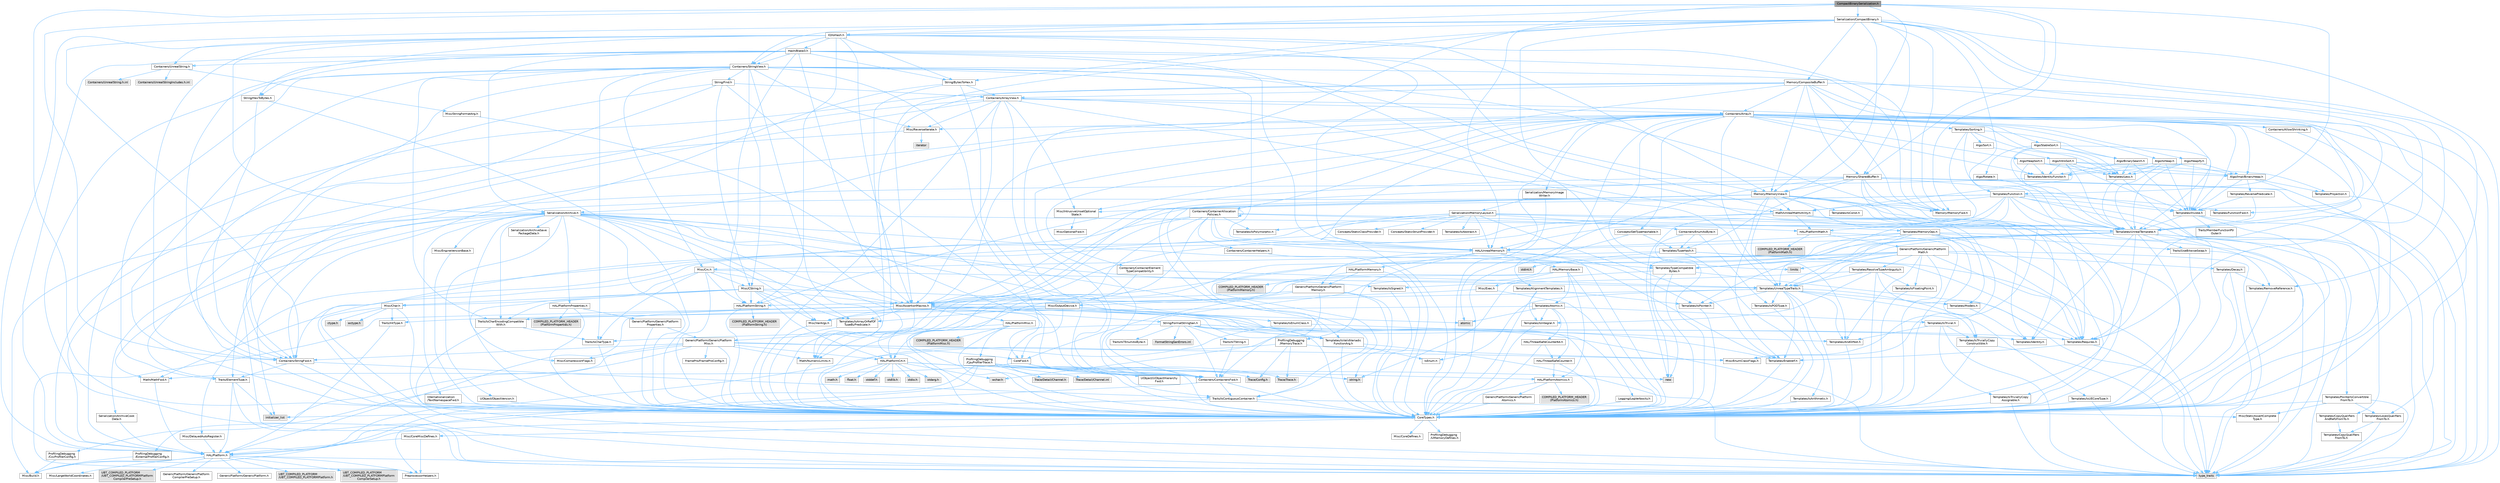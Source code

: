 digraph "CompactBinarySerialization.h"
{
 // INTERACTIVE_SVG=YES
 // LATEX_PDF_SIZE
  bgcolor="transparent";
  edge [fontname=Helvetica,fontsize=10,labelfontname=Helvetica,labelfontsize=10];
  node [fontname=Helvetica,fontsize=10,shape=box,height=0.2,width=0.4];
  Node1 [id="Node000001",label="CompactBinarySerialization.h",height=0.2,width=0.4,color="gray40", fillcolor="grey60", style="filled", fontcolor="black",tooltip=" "];
  Node1 -> Node2 [id="edge1_Node000001_Node000002",color="steelblue1",style="solid",tooltip=" "];
  Node2 [id="Node000002",label="Containers/ContainersFwd.h",height=0.2,width=0.4,color="grey40", fillcolor="white", style="filled",URL="$d4/d0a/ContainersFwd_8h.html",tooltip=" "];
  Node2 -> Node3 [id="edge2_Node000002_Node000003",color="steelblue1",style="solid",tooltip=" "];
  Node3 [id="Node000003",label="HAL/Platform.h",height=0.2,width=0.4,color="grey40", fillcolor="white", style="filled",URL="$d9/dd0/Platform_8h.html",tooltip=" "];
  Node3 -> Node4 [id="edge3_Node000003_Node000004",color="steelblue1",style="solid",tooltip=" "];
  Node4 [id="Node000004",label="Misc/Build.h",height=0.2,width=0.4,color="grey40", fillcolor="white", style="filled",URL="$d3/dbb/Build_8h.html",tooltip=" "];
  Node3 -> Node5 [id="edge4_Node000003_Node000005",color="steelblue1",style="solid",tooltip=" "];
  Node5 [id="Node000005",label="Misc/LargeWorldCoordinates.h",height=0.2,width=0.4,color="grey40", fillcolor="white", style="filled",URL="$d2/dcb/LargeWorldCoordinates_8h.html",tooltip=" "];
  Node3 -> Node6 [id="edge5_Node000003_Node000006",color="steelblue1",style="solid",tooltip=" "];
  Node6 [id="Node000006",label="type_traits",height=0.2,width=0.4,color="grey60", fillcolor="#E0E0E0", style="filled",tooltip=" "];
  Node3 -> Node7 [id="edge6_Node000003_Node000007",color="steelblue1",style="solid",tooltip=" "];
  Node7 [id="Node000007",label="PreprocessorHelpers.h",height=0.2,width=0.4,color="grey40", fillcolor="white", style="filled",URL="$db/ddb/PreprocessorHelpers_8h.html",tooltip=" "];
  Node3 -> Node8 [id="edge7_Node000003_Node000008",color="steelblue1",style="solid",tooltip=" "];
  Node8 [id="Node000008",label="UBT_COMPILED_PLATFORM\l/UBT_COMPILED_PLATFORMPlatform\lCompilerPreSetup.h",height=0.2,width=0.4,color="grey60", fillcolor="#E0E0E0", style="filled",tooltip=" "];
  Node3 -> Node9 [id="edge8_Node000003_Node000009",color="steelblue1",style="solid",tooltip=" "];
  Node9 [id="Node000009",label="GenericPlatform/GenericPlatform\lCompilerPreSetup.h",height=0.2,width=0.4,color="grey40", fillcolor="white", style="filled",URL="$d9/dc8/GenericPlatformCompilerPreSetup_8h.html",tooltip=" "];
  Node3 -> Node10 [id="edge9_Node000003_Node000010",color="steelblue1",style="solid",tooltip=" "];
  Node10 [id="Node000010",label="GenericPlatform/GenericPlatform.h",height=0.2,width=0.4,color="grey40", fillcolor="white", style="filled",URL="$d6/d84/GenericPlatform_8h.html",tooltip=" "];
  Node3 -> Node11 [id="edge10_Node000003_Node000011",color="steelblue1",style="solid",tooltip=" "];
  Node11 [id="Node000011",label="UBT_COMPILED_PLATFORM\l/UBT_COMPILED_PLATFORMPlatform.h",height=0.2,width=0.4,color="grey60", fillcolor="#E0E0E0", style="filled",tooltip=" "];
  Node3 -> Node12 [id="edge11_Node000003_Node000012",color="steelblue1",style="solid",tooltip=" "];
  Node12 [id="Node000012",label="UBT_COMPILED_PLATFORM\l/UBT_COMPILED_PLATFORMPlatform\lCompilerSetup.h",height=0.2,width=0.4,color="grey60", fillcolor="#E0E0E0", style="filled",tooltip=" "];
  Node2 -> Node13 [id="edge12_Node000002_Node000013",color="steelblue1",style="solid",tooltip=" "];
  Node13 [id="Node000013",label="CoreTypes.h",height=0.2,width=0.4,color="grey40", fillcolor="white", style="filled",URL="$dc/dec/CoreTypes_8h.html",tooltip=" "];
  Node13 -> Node3 [id="edge13_Node000013_Node000003",color="steelblue1",style="solid",tooltip=" "];
  Node13 -> Node14 [id="edge14_Node000013_Node000014",color="steelblue1",style="solid",tooltip=" "];
  Node14 [id="Node000014",label="ProfilingDebugging\l/UMemoryDefines.h",height=0.2,width=0.4,color="grey40", fillcolor="white", style="filled",URL="$d2/da2/UMemoryDefines_8h.html",tooltip=" "];
  Node13 -> Node15 [id="edge15_Node000013_Node000015",color="steelblue1",style="solid",tooltip=" "];
  Node15 [id="Node000015",label="Misc/CoreMiscDefines.h",height=0.2,width=0.4,color="grey40", fillcolor="white", style="filled",URL="$da/d38/CoreMiscDefines_8h.html",tooltip=" "];
  Node15 -> Node3 [id="edge16_Node000015_Node000003",color="steelblue1",style="solid",tooltip=" "];
  Node15 -> Node7 [id="edge17_Node000015_Node000007",color="steelblue1",style="solid",tooltip=" "];
  Node13 -> Node16 [id="edge18_Node000013_Node000016",color="steelblue1",style="solid",tooltip=" "];
  Node16 [id="Node000016",label="Misc/CoreDefines.h",height=0.2,width=0.4,color="grey40", fillcolor="white", style="filled",URL="$d3/dd2/CoreDefines_8h.html",tooltip=" "];
  Node2 -> Node17 [id="edge19_Node000002_Node000017",color="steelblue1",style="solid",tooltip=" "];
  Node17 [id="Node000017",label="Traits/IsContiguousContainer.h",height=0.2,width=0.4,color="grey40", fillcolor="white", style="filled",URL="$d5/d3c/IsContiguousContainer_8h.html",tooltip=" "];
  Node17 -> Node13 [id="edge20_Node000017_Node000013",color="steelblue1",style="solid",tooltip=" "];
  Node17 -> Node18 [id="edge21_Node000017_Node000018",color="steelblue1",style="solid",tooltip=" "];
  Node18 [id="Node000018",label="Misc/StaticAssertComplete\lType.h",height=0.2,width=0.4,color="grey40", fillcolor="white", style="filled",URL="$d5/d4e/StaticAssertCompleteType_8h.html",tooltip=" "];
  Node17 -> Node19 [id="edge22_Node000017_Node000019",color="steelblue1",style="solid",tooltip=" "];
  Node19 [id="Node000019",label="initializer_list",height=0.2,width=0.4,color="grey60", fillcolor="#E0E0E0", style="filled",tooltip=" "];
  Node1 -> Node20 [id="edge23_Node000001_Node000020",color="steelblue1",style="solid",tooltip=" "];
  Node20 [id="Node000020",label="Containers/StringFwd.h",height=0.2,width=0.4,color="grey40", fillcolor="white", style="filled",URL="$df/d37/StringFwd_8h.html",tooltip=" "];
  Node20 -> Node13 [id="edge24_Node000020_Node000013",color="steelblue1",style="solid",tooltip=" "];
  Node20 -> Node21 [id="edge25_Node000020_Node000021",color="steelblue1",style="solid",tooltip=" "];
  Node21 [id="Node000021",label="Traits/ElementType.h",height=0.2,width=0.4,color="grey40", fillcolor="white", style="filled",URL="$d5/d4f/ElementType_8h.html",tooltip=" "];
  Node21 -> Node3 [id="edge26_Node000021_Node000003",color="steelblue1",style="solid",tooltip=" "];
  Node21 -> Node19 [id="edge27_Node000021_Node000019",color="steelblue1",style="solid",tooltip=" "];
  Node21 -> Node6 [id="edge28_Node000021_Node000006",color="steelblue1",style="solid",tooltip=" "];
  Node20 -> Node17 [id="edge29_Node000020_Node000017",color="steelblue1",style="solid",tooltip=" "];
  Node1 -> Node13 [id="edge30_Node000001_Node000013",color="steelblue1",style="solid",tooltip=" "];
  Node1 -> Node22 [id="edge31_Node000001_Node000022",color="steelblue1",style="solid",tooltip=" "];
  Node22 [id="Node000022",label="IO/IoHash.h",height=0.2,width=0.4,color="grey40", fillcolor="white", style="filled",URL="$d0/d97/IoHash_8h.html",tooltip=" "];
  Node22 -> Node20 [id="edge32_Node000022_Node000020",color="steelblue1",style="solid",tooltip=" "];
  Node22 -> Node23 [id="edge33_Node000022_Node000023",color="steelblue1",style="solid",tooltip=" "];
  Node23 [id="Node000023",label="Containers/StringView.h",height=0.2,width=0.4,color="grey40", fillcolor="white", style="filled",URL="$dd/dea/StringView_8h.html",tooltip=" "];
  Node23 -> Node13 [id="edge34_Node000023_Node000013",color="steelblue1",style="solid",tooltip=" "];
  Node23 -> Node20 [id="edge35_Node000023_Node000020",color="steelblue1",style="solid",tooltip=" "];
  Node23 -> Node24 [id="edge36_Node000023_Node000024",color="steelblue1",style="solid",tooltip=" "];
  Node24 [id="Node000024",label="HAL/UnrealMemory.h",height=0.2,width=0.4,color="grey40", fillcolor="white", style="filled",URL="$d9/d96/UnrealMemory_8h.html",tooltip=" "];
  Node24 -> Node13 [id="edge37_Node000024_Node000013",color="steelblue1",style="solid",tooltip=" "];
  Node24 -> Node25 [id="edge38_Node000024_Node000025",color="steelblue1",style="solid",tooltip=" "];
  Node25 [id="Node000025",label="GenericPlatform/GenericPlatform\lMemory.h",height=0.2,width=0.4,color="grey40", fillcolor="white", style="filled",URL="$dd/d22/GenericPlatformMemory_8h.html",tooltip=" "];
  Node25 -> Node26 [id="edge39_Node000025_Node000026",color="steelblue1",style="solid",tooltip=" "];
  Node26 [id="Node000026",label="CoreFwd.h",height=0.2,width=0.4,color="grey40", fillcolor="white", style="filled",URL="$d1/d1e/CoreFwd_8h.html",tooltip=" "];
  Node26 -> Node13 [id="edge40_Node000026_Node000013",color="steelblue1",style="solid",tooltip=" "];
  Node26 -> Node2 [id="edge41_Node000026_Node000002",color="steelblue1",style="solid",tooltip=" "];
  Node26 -> Node27 [id="edge42_Node000026_Node000027",color="steelblue1",style="solid",tooltip=" "];
  Node27 [id="Node000027",label="Math/MathFwd.h",height=0.2,width=0.4,color="grey40", fillcolor="white", style="filled",URL="$d2/d10/MathFwd_8h.html",tooltip=" "];
  Node27 -> Node3 [id="edge43_Node000027_Node000003",color="steelblue1",style="solid",tooltip=" "];
  Node26 -> Node28 [id="edge44_Node000026_Node000028",color="steelblue1",style="solid",tooltip=" "];
  Node28 [id="Node000028",label="UObject/UObjectHierarchy\lFwd.h",height=0.2,width=0.4,color="grey40", fillcolor="white", style="filled",URL="$d3/d13/UObjectHierarchyFwd_8h.html",tooltip=" "];
  Node25 -> Node13 [id="edge45_Node000025_Node000013",color="steelblue1",style="solid",tooltip=" "];
  Node25 -> Node29 [id="edge46_Node000025_Node000029",color="steelblue1",style="solid",tooltip=" "];
  Node29 [id="Node000029",label="HAL/PlatformString.h",height=0.2,width=0.4,color="grey40", fillcolor="white", style="filled",URL="$db/db5/PlatformString_8h.html",tooltip=" "];
  Node29 -> Node13 [id="edge47_Node000029_Node000013",color="steelblue1",style="solid",tooltip=" "];
  Node29 -> Node30 [id="edge48_Node000029_Node000030",color="steelblue1",style="solid",tooltip=" "];
  Node30 [id="Node000030",label="COMPILED_PLATFORM_HEADER\l(PlatformString.h)",height=0.2,width=0.4,color="grey60", fillcolor="#E0E0E0", style="filled",tooltip=" "];
  Node25 -> Node31 [id="edge49_Node000025_Node000031",color="steelblue1",style="solid",tooltip=" "];
  Node31 [id="Node000031",label="string.h",height=0.2,width=0.4,color="grey60", fillcolor="#E0E0E0", style="filled",tooltip=" "];
  Node25 -> Node32 [id="edge50_Node000025_Node000032",color="steelblue1",style="solid",tooltip=" "];
  Node32 [id="Node000032",label="wchar.h",height=0.2,width=0.4,color="grey60", fillcolor="#E0E0E0", style="filled",tooltip=" "];
  Node24 -> Node33 [id="edge51_Node000024_Node000033",color="steelblue1",style="solid",tooltip=" "];
  Node33 [id="Node000033",label="HAL/MemoryBase.h",height=0.2,width=0.4,color="grey40", fillcolor="white", style="filled",URL="$d6/d9f/MemoryBase_8h.html",tooltip=" "];
  Node33 -> Node13 [id="edge52_Node000033_Node000013",color="steelblue1",style="solid",tooltip=" "];
  Node33 -> Node34 [id="edge53_Node000033_Node000034",color="steelblue1",style="solid",tooltip=" "];
  Node34 [id="Node000034",label="HAL/PlatformAtomics.h",height=0.2,width=0.4,color="grey40", fillcolor="white", style="filled",URL="$d3/d36/PlatformAtomics_8h.html",tooltip=" "];
  Node34 -> Node13 [id="edge54_Node000034_Node000013",color="steelblue1",style="solid",tooltip=" "];
  Node34 -> Node35 [id="edge55_Node000034_Node000035",color="steelblue1",style="solid",tooltip=" "];
  Node35 [id="Node000035",label="GenericPlatform/GenericPlatform\lAtomics.h",height=0.2,width=0.4,color="grey40", fillcolor="white", style="filled",URL="$da/d72/GenericPlatformAtomics_8h.html",tooltip=" "];
  Node35 -> Node13 [id="edge56_Node000035_Node000013",color="steelblue1",style="solid",tooltip=" "];
  Node34 -> Node36 [id="edge57_Node000034_Node000036",color="steelblue1",style="solid",tooltip=" "];
  Node36 [id="Node000036",label="COMPILED_PLATFORM_HEADER\l(PlatformAtomics.h)",height=0.2,width=0.4,color="grey60", fillcolor="#E0E0E0", style="filled",tooltip=" "];
  Node33 -> Node37 [id="edge58_Node000033_Node000037",color="steelblue1",style="solid",tooltip=" "];
  Node37 [id="Node000037",label="HAL/PlatformCrt.h",height=0.2,width=0.4,color="grey40", fillcolor="white", style="filled",URL="$d8/d75/PlatformCrt_8h.html",tooltip=" "];
  Node37 -> Node38 [id="edge59_Node000037_Node000038",color="steelblue1",style="solid",tooltip=" "];
  Node38 [id="Node000038",label="new",height=0.2,width=0.4,color="grey60", fillcolor="#E0E0E0", style="filled",tooltip=" "];
  Node37 -> Node32 [id="edge60_Node000037_Node000032",color="steelblue1",style="solid",tooltip=" "];
  Node37 -> Node39 [id="edge61_Node000037_Node000039",color="steelblue1",style="solid",tooltip=" "];
  Node39 [id="Node000039",label="stddef.h",height=0.2,width=0.4,color="grey60", fillcolor="#E0E0E0", style="filled",tooltip=" "];
  Node37 -> Node40 [id="edge62_Node000037_Node000040",color="steelblue1",style="solid",tooltip=" "];
  Node40 [id="Node000040",label="stdlib.h",height=0.2,width=0.4,color="grey60", fillcolor="#E0E0E0", style="filled",tooltip=" "];
  Node37 -> Node41 [id="edge63_Node000037_Node000041",color="steelblue1",style="solid",tooltip=" "];
  Node41 [id="Node000041",label="stdio.h",height=0.2,width=0.4,color="grey60", fillcolor="#E0E0E0", style="filled",tooltip=" "];
  Node37 -> Node42 [id="edge64_Node000037_Node000042",color="steelblue1",style="solid",tooltip=" "];
  Node42 [id="Node000042",label="stdarg.h",height=0.2,width=0.4,color="grey60", fillcolor="#E0E0E0", style="filled",tooltip=" "];
  Node37 -> Node43 [id="edge65_Node000037_Node000043",color="steelblue1",style="solid",tooltip=" "];
  Node43 [id="Node000043",label="math.h",height=0.2,width=0.4,color="grey60", fillcolor="#E0E0E0", style="filled",tooltip=" "];
  Node37 -> Node44 [id="edge66_Node000037_Node000044",color="steelblue1",style="solid",tooltip=" "];
  Node44 [id="Node000044",label="float.h",height=0.2,width=0.4,color="grey60", fillcolor="#E0E0E0", style="filled",tooltip=" "];
  Node37 -> Node31 [id="edge67_Node000037_Node000031",color="steelblue1",style="solid",tooltip=" "];
  Node33 -> Node45 [id="edge68_Node000033_Node000045",color="steelblue1",style="solid",tooltip=" "];
  Node45 [id="Node000045",label="Misc/Exec.h",height=0.2,width=0.4,color="grey40", fillcolor="white", style="filled",URL="$de/ddb/Exec_8h.html",tooltip=" "];
  Node45 -> Node13 [id="edge69_Node000045_Node000013",color="steelblue1",style="solid",tooltip=" "];
  Node45 -> Node46 [id="edge70_Node000045_Node000046",color="steelblue1",style="solid",tooltip=" "];
  Node46 [id="Node000046",label="Misc/AssertionMacros.h",height=0.2,width=0.4,color="grey40", fillcolor="white", style="filled",URL="$d0/dfa/AssertionMacros_8h.html",tooltip=" "];
  Node46 -> Node13 [id="edge71_Node000046_Node000013",color="steelblue1",style="solid",tooltip=" "];
  Node46 -> Node3 [id="edge72_Node000046_Node000003",color="steelblue1",style="solid",tooltip=" "];
  Node46 -> Node47 [id="edge73_Node000046_Node000047",color="steelblue1",style="solid",tooltip=" "];
  Node47 [id="Node000047",label="HAL/PlatformMisc.h",height=0.2,width=0.4,color="grey40", fillcolor="white", style="filled",URL="$d0/df5/PlatformMisc_8h.html",tooltip=" "];
  Node47 -> Node13 [id="edge74_Node000047_Node000013",color="steelblue1",style="solid",tooltip=" "];
  Node47 -> Node48 [id="edge75_Node000047_Node000048",color="steelblue1",style="solid",tooltip=" "];
  Node48 [id="Node000048",label="GenericPlatform/GenericPlatform\lMisc.h",height=0.2,width=0.4,color="grey40", fillcolor="white", style="filled",URL="$db/d9a/GenericPlatformMisc_8h.html",tooltip=" "];
  Node48 -> Node20 [id="edge76_Node000048_Node000020",color="steelblue1",style="solid",tooltip=" "];
  Node48 -> Node26 [id="edge77_Node000048_Node000026",color="steelblue1",style="solid",tooltip=" "];
  Node48 -> Node13 [id="edge78_Node000048_Node000013",color="steelblue1",style="solid",tooltip=" "];
  Node48 -> Node49 [id="edge79_Node000048_Node000049",color="steelblue1",style="solid",tooltip=" "];
  Node49 [id="Node000049",label="FramePro/FrameProConfig.h",height=0.2,width=0.4,color="grey40", fillcolor="white", style="filled",URL="$d7/d90/FrameProConfig_8h.html",tooltip=" "];
  Node48 -> Node37 [id="edge80_Node000048_Node000037",color="steelblue1",style="solid",tooltip=" "];
  Node48 -> Node50 [id="edge81_Node000048_Node000050",color="steelblue1",style="solid",tooltip=" "];
  Node50 [id="Node000050",label="Math/NumericLimits.h",height=0.2,width=0.4,color="grey40", fillcolor="white", style="filled",URL="$df/d1b/NumericLimits_8h.html",tooltip=" "];
  Node50 -> Node13 [id="edge82_Node000050_Node000013",color="steelblue1",style="solid",tooltip=" "];
  Node48 -> Node51 [id="edge83_Node000048_Node000051",color="steelblue1",style="solid",tooltip=" "];
  Node51 [id="Node000051",label="Misc/CompressionFlags.h",height=0.2,width=0.4,color="grey40", fillcolor="white", style="filled",URL="$d9/d76/CompressionFlags_8h.html",tooltip=" "];
  Node48 -> Node52 [id="edge84_Node000048_Node000052",color="steelblue1",style="solid",tooltip=" "];
  Node52 [id="Node000052",label="Misc/EnumClassFlags.h",height=0.2,width=0.4,color="grey40", fillcolor="white", style="filled",URL="$d8/de7/EnumClassFlags_8h.html",tooltip=" "];
  Node48 -> Node53 [id="edge85_Node000048_Node000053",color="steelblue1",style="solid",tooltip=" "];
  Node53 [id="Node000053",label="ProfilingDebugging\l/CsvProfilerConfig.h",height=0.2,width=0.4,color="grey40", fillcolor="white", style="filled",URL="$d3/d88/CsvProfilerConfig_8h.html",tooltip=" "];
  Node53 -> Node4 [id="edge86_Node000053_Node000004",color="steelblue1",style="solid",tooltip=" "];
  Node48 -> Node54 [id="edge87_Node000048_Node000054",color="steelblue1",style="solid",tooltip=" "];
  Node54 [id="Node000054",label="ProfilingDebugging\l/ExternalProfilerConfig.h",height=0.2,width=0.4,color="grey40", fillcolor="white", style="filled",URL="$d3/dbb/ExternalProfilerConfig_8h.html",tooltip=" "];
  Node54 -> Node4 [id="edge88_Node000054_Node000004",color="steelblue1",style="solid",tooltip=" "];
  Node47 -> Node55 [id="edge89_Node000047_Node000055",color="steelblue1",style="solid",tooltip=" "];
  Node55 [id="Node000055",label="COMPILED_PLATFORM_HEADER\l(PlatformMisc.h)",height=0.2,width=0.4,color="grey60", fillcolor="#E0E0E0", style="filled",tooltip=" "];
  Node47 -> Node56 [id="edge90_Node000047_Node000056",color="steelblue1",style="solid",tooltip=" "];
  Node56 [id="Node000056",label="ProfilingDebugging\l/CpuProfilerTrace.h",height=0.2,width=0.4,color="grey40", fillcolor="white", style="filled",URL="$da/dcb/CpuProfilerTrace_8h.html",tooltip=" "];
  Node56 -> Node13 [id="edge91_Node000056_Node000013",color="steelblue1",style="solid",tooltip=" "];
  Node56 -> Node2 [id="edge92_Node000056_Node000002",color="steelblue1",style="solid",tooltip=" "];
  Node56 -> Node34 [id="edge93_Node000056_Node000034",color="steelblue1",style="solid",tooltip=" "];
  Node56 -> Node7 [id="edge94_Node000056_Node000007",color="steelblue1",style="solid",tooltip=" "];
  Node56 -> Node4 [id="edge95_Node000056_Node000004",color="steelblue1",style="solid",tooltip=" "];
  Node56 -> Node57 [id="edge96_Node000056_Node000057",color="steelblue1",style="solid",tooltip=" "];
  Node57 [id="Node000057",label="Trace/Config.h",height=0.2,width=0.4,color="grey60", fillcolor="#E0E0E0", style="filled",tooltip=" "];
  Node56 -> Node58 [id="edge97_Node000056_Node000058",color="steelblue1",style="solid",tooltip=" "];
  Node58 [id="Node000058",label="Trace/Detail/Channel.h",height=0.2,width=0.4,color="grey60", fillcolor="#E0E0E0", style="filled",tooltip=" "];
  Node56 -> Node59 [id="edge98_Node000056_Node000059",color="steelblue1",style="solid",tooltip=" "];
  Node59 [id="Node000059",label="Trace/Detail/Channel.inl",height=0.2,width=0.4,color="grey60", fillcolor="#E0E0E0", style="filled",tooltip=" "];
  Node56 -> Node60 [id="edge99_Node000056_Node000060",color="steelblue1",style="solid",tooltip=" "];
  Node60 [id="Node000060",label="Trace/Trace.h",height=0.2,width=0.4,color="grey60", fillcolor="#E0E0E0", style="filled",tooltip=" "];
  Node46 -> Node7 [id="edge100_Node000046_Node000007",color="steelblue1",style="solid",tooltip=" "];
  Node46 -> Node61 [id="edge101_Node000046_Node000061",color="steelblue1",style="solid",tooltip=" "];
  Node61 [id="Node000061",label="Templates/EnableIf.h",height=0.2,width=0.4,color="grey40", fillcolor="white", style="filled",URL="$d7/d60/EnableIf_8h.html",tooltip=" "];
  Node61 -> Node13 [id="edge102_Node000061_Node000013",color="steelblue1",style="solid",tooltip=" "];
  Node46 -> Node62 [id="edge103_Node000046_Node000062",color="steelblue1",style="solid",tooltip=" "];
  Node62 [id="Node000062",label="Templates/IsArrayOrRefOf\lTypeByPredicate.h",height=0.2,width=0.4,color="grey40", fillcolor="white", style="filled",URL="$d6/da1/IsArrayOrRefOfTypeByPredicate_8h.html",tooltip=" "];
  Node62 -> Node13 [id="edge104_Node000062_Node000013",color="steelblue1",style="solid",tooltip=" "];
  Node46 -> Node63 [id="edge105_Node000046_Node000063",color="steelblue1",style="solid",tooltip=" "];
  Node63 [id="Node000063",label="Templates/IsValidVariadic\lFunctionArg.h",height=0.2,width=0.4,color="grey40", fillcolor="white", style="filled",URL="$d0/dc8/IsValidVariadicFunctionArg_8h.html",tooltip=" "];
  Node63 -> Node13 [id="edge106_Node000063_Node000013",color="steelblue1",style="solid",tooltip=" "];
  Node63 -> Node64 [id="edge107_Node000063_Node000064",color="steelblue1",style="solid",tooltip=" "];
  Node64 [id="Node000064",label="IsEnum.h",height=0.2,width=0.4,color="grey40", fillcolor="white", style="filled",URL="$d4/de5/IsEnum_8h.html",tooltip=" "];
  Node63 -> Node6 [id="edge108_Node000063_Node000006",color="steelblue1",style="solid",tooltip=" "];
  Node46 -> Node65 [id="edge109_Node000046_Node000065",color="steelblue1",style="solid",tooltip=" "];
  Node65 [id="Node000065",label="Traits/IsCharEncodingCompatible\lWith.h",height=0.2,width=0.4,color="grey40", fillcolor="white", style="filled",URL="$df/dd1/IsCharEncodingCompatibleWith_8h.html",tooltip=" "];
  Node65 -> Node6 [id="edge110_Node000065_Node000006",color="steelblue1",style="solid",tooltip=" "];
  Node65 -> Node66 [id="edge111_Node000065_Node000066",color="steelblue1",style="solid",tooltip=" "];
  Node66 [id="Node000066",label="Traits/IsCharType.h",height=0.2,width=0.4,color="grey40", fillcolor="white", style="filled",URL="$db/d51/IsCharType_8h.html",tooltip=" "];
  Node66 -> Node13 [id="edge112_Node000066_Node000013",color="steelblue1",style="solid",tooltip=" "];
  Node46 -> Node67 [id="edge113_Node000046_Node000067",color="steelblue1",style="solid",tooltip=" "];
  Node67 [id="Node000067",label="Misc/VarArgs.h",height=0.2,width=0.4,color="grey40", fillcolor="white", style="filled",URL="$d5/d6f/VarArgs_8h.html",tooltip=" "];
  Node67 -> Node13 [id="edge114_Node000067_Node000013",color="steelblue1",style="solid",tooltip=" "];
  Node46 -> Node68 [id="edge115_Node000046_Node000068",color="steelblue1",style="solid",tooltip=" "];
  Node68 [id="Node000068",label="String/FormatStringSan.h",height=0.2,width=0.4,color="grey40", fillcolor="white", style="filled",URL="$d3/d8b/FormatStringSan_8h.html",tooltip=" "];
  Node68 -> Node6 [id="edge116_Node000068_Node000006",color="steelblue1",style="solid",tooltip=" "];
  Node68 -> Node13 [id="edge117_Node000068_Node000013",color="steelblue1",style="solid",tooltip=" "];
  Node68 -> Node69 [id="edge118_Node000068_Node000069",color="steelblue1",style="solid",tooltip=" "];
  Node69 [id="Node000069",label="Templates/Requires.h",height=0.2,width=0.4,color="grey40", fillcolor="white", style="filled",URL="$dc/d96/Requires_8h.html",tooltip=" "];
  Node69 -> Node61 [id="edge119_Node000069_Node000061",color="steelblue1",style="solid",tooltip=" "];
  Node69 -> Node6 [id="edge120_Node000069_Node000006",color="steelblue1",style="solid",tooltip=" "];
  Node68 -> Node70 [id="edge121_Node000068_Node000070",color="steelblue1",style="solid",tooltip=" "];
  Node70 [id="Node000070",label="Templates/Identity.h",height=0.2,width=0.4,color="grey40", fillcolor="white", style="filled",URL="$d0/dd5/Identity_8h.html",tooltip=" "];
  Node68 -> Node63 [id="edge122_Node000068_Node000063",color="steelblue1",style="solid",tooltip=" "];
  Node68 -> Node66 [id="edge123_Node000068_Node000066",color="steelblue1",style="solid",tooltip=" "];
  Node68 -> Node71 [id="edge124_Node000068_Node000071",color="steelblue1",style="solid",tooltip=" "];
  Node71 [id="Node000071",label="Traits/IsTEnumAsByte.h",height=0.2,width=0.4,color="grey40", fillcolor="white", style="filled",URL="$d1/de6/IsTEnumAsByte_8h.html",tooltip=" "];
  Node68 -> Node72 [id="edge125_Node000068_Node000072",color="steelblue1",style="solid",tooltip=" "];
  Node72 [id="Node000072",label="Traits/IsTString.h",height=0.2,width=0.4,color="grey40", fillcolor="white", style="filled",URL="$d0/df8/IsTString_8h.html",tooltip=" "];
  Node72 -> Node2 [id="edge126_Node000072_Node000002",color="steelblue1",style="solid",tooltip=" "];
  Node68 -> Node2 [id="edge127_Node000068_Node000002",color="steelblue1",style="solid",tooltip=" "];
  Node68 -> Node73 [id="edge128_Node000068_Node000073",color="steelblue1",style="solid",tooltip=" "];
  Node73 [id="Node000073",label="FormatStringSanErrors.inl",height=0.2,width=0.4,color="grey60", fillcolor="#E0E0E0", style="filled",tooltip=" "];
  Node46 -> Node74 [id="edge129_Node000046_Node000074",color="steelblue1",style="solid",tooltip=" "];
  Node74 [id="Node000074",label="atomic",height=0.2,width=0.4,color="grey60", fillcolor="#E0E0E0", style="filled",tooltip=" "];
  Node33 -> Node75 [id="edge130_Node000033_Node000075",color="steelblue1",style="solid",tooltip=" "];
  Node75 [id="Node000075",label="Misc/OutputDevice.h",height=0.2,width=0.4,color="grey40", fillcolor="white", style="filled",URL="$d7/d32/OutputDevice_8h.html",tooltip=" "];
  Node75 -> Node26 [id="edge131_Node000075_Node000026",color="steelblue1",style="solid",tooltip=" "];
  Node75 -> Node13 [id="edge132_Node000075_Node000013",color="steelblue1",style="solid",tooltip=" "];
  Node75 -> Node76 [id="edge133_Node000075_Node000076",color="steelblue1",style="solid",tooltip=" "];
  Node76 [id="Node000076",label="Logging/LogVerbosity.h",height=0.2,width=0.4,color="grey40", fillcolor="white", style="filled",URL="$d2/d8f/LogVerbosity_8h.html",tooltip=" "];
  Node76 -> Node13 [id="edge134_Node000076_Node000013",color="steelblue1",style="solid",tooltip=" "];
  Node75 -> Node67 [id="edge135_Node000075_Node000067",color="steelblue1",style="solid",tooltip=" "];
  Node75 -> Node62 [id="edge136_Node000075_Node000062",color="steelblue1",style="solid",tooltip=" "];
  Node75 -> Node63 [id="edge137_Node000075_Node000063",color="steelblue1",style="solid",tooltip=" "];
  Node75 -> Node65 [id="edge138_Node000075_Node000065",color="steelblue1",style="solid",tooltip=" "];
  Node33 -> Node77 [id="edge139_Node000033_Node000077",color="steelblue1",style="solid",tooltip=" "];
  Node77 [id="Node000077",label="Templates/Atomic.h",height=0.2,width=0.4,color="grey40", fillcolor="white", style="filled",URL="$d3/d91/Atomic_8h.html",tooltip=" "];
  Node77 -> Node78 [id="edge140_Node000077_Node000078",color="steelblue1",style="solid",tooltip=" "];
  Node78 [id="Node000078",label="HAL/ThreadSafeCounter.h",height=0.2,width=0.4,color="grey40", fillcolor="white", style="filled",URL="$dc/dc9/ThreadSafeCounter_8h.html",tooltip=" "];
  Node78 -> Node13 [id="edge141_Node000078_Node000013",color="steelblue1",style="solid",tooltip=" "];
  Node78 -> Node34 [id="edge142_Node000078_Node000034",color="steelblue1",style="solid",tooltip=" "];
  Node77 -> Node79 [id="edge143_Node000077_Node000079",color="steelblue1",style="solid",tooltip=" "];
  Node79 [id="Node000079",label="HAL/ThreadSafeCounter64.h",height=0.2,width=0.4,color="grey40", fillcolor="white", style="filled",URL="$d0/d12/ThreadSafeCounter64_8h.html",tooltip=" "];
  Node79 -> Node13 [id="edge144_Node000079_Node000013",color="steelblue1",style="solid",tooltip=" "];
  Node79 -> Node78 [id="edge145_Node000079_Node000078",color="steelblue1",style="solid",tooltip=" "];
  Node77 -> Node80 [id="edge146_Node000077_Node000080",color="steelblue1",style="solid",tooltip=" "];
  Node80 [id="Node000080",label="Templates/IsIntegral.h",height=0.2,width=0.4,color="grey40", fillcolor="white", style="filled",URL="$da/d64/IsIntegral_8h.html",tooltip=" "];
  Node80 -> Node13 [id="edge147_Node000080_Node000013",color="steelblue1",style="solid",tooltip=" "];
  Node77 -> Node81 [id="edge148_Node000077_Node000081",color="steelblue1",style="solid",tooltip=" "];
  Node81 [id="Node000081",label="Templates/IsTrivial.h",height=0.2,width=0.4,color="grey40", fillcolor="white", style="filled",URL="$da/d4c/IsTrivial_8h.html",tooltip=" "];
  Node81 -> Node82 [id="edge149_Node000081_Node000082",color="steelblue1",style="solid",tooltip=" "];
  Node82 [id="Node000082",label="Templates/AndOrNot.h",height=0.2,width=0.4,color="grey40", fillcolor="white", style="filled",URL="$db/d0a/AndOrNot_8h.html",tooltip=" "];
  Node82 -> Node13 [id="edge150_Node000082_Node000013",color="steelblue1",style="solid",tooltip=" "];
  Node81 -> Node83 [id="edge151_Node000081_Node000083",color="steelblue1",style="solid",tooltip=" "];
  Node83 [id="Node000083",label="Templates/IsTriviallyCopy\lConstructible.h",height=0.2,width=0.4,color="grey40", fillcolor="white", style="filled",URL="$d3/d78/IsTriviallyCopyConstructible_8h.html",tooltip=" "];
  Node83 -> Node13 [id="edge152_Node000083_Node000013",color="steelblue1",style="solid",tooltip=" "];
  Node83 -> Node6 [id="edge153_Node000083_Node000006",color="steelblue1",style="solid",tooltip=" "];
  Node81 -> Node84 [id="edge154_Node000081_Node000084",color="steelblue1",style="solid",tooltip=" "];
  Node84 [id="Node000084",label="Templates/IsTriviallyCopy\lAssignable.h",height=0.2,width=0.4,color="grey40", fillcolor="white", style="filled",URL="$d2/df2/IsTriviallyCopyAssignable_8h.html",tooltip=" "];
  Node84 -> Node13 [id="edge155_Node000084_Node000013",color="steelblue1",style="solid",tooltip=" "];
  Node84 -> Node6 [id="edge156_Node000084_Node000006",color="steelblue1",style="solid",tooltip=" "];
  Node81 -> Node6 [id="edge157_Node000081_Node000006",color="steelblue1",style="solid",tooltip=" "];
  Node77 -> Node85 [id="edge158_Node000077_Node000085",color="steelblue1",style="solid",tooltip=" "];
  Node85 [id="Node000085",label="Traits/IntType.h",height=0.2,width=0.4,color="grey40", fillcolor="white", style="filled",URL="$d7/deb/IntType_8h.html",tooltip=" "];
  Node85 -> Node3 [id="edge159_Node000085_Node000003",color="steelblue1",style="solid",tooltip=" "];
  Node77 -> Node74 [id="edge160_Node000077_Node000074",color="steelblue1",style="solid",tooltip=" "];
  Node24 -> Node86 [id="edge161_Node000024_Node000086",color="steelblue1",style="solid",tooltip=" "];
  Node86 [id="Node000086",label="HAL/PlatformMemory.h",height=0.2,width=0.4,color="grey40", fillcolor="white", style="filled",URL="$de/d68/PlatformMemory_8h.html",tooltip=" "];
  Node86 -> Node13 [id="edge162_Node000086_Node000013",color="steelblue1",style="solid",tooltip=" "];
  Node86 -> Node25 [id="edge163_Node000086_Node000025",color="steelblue1",style="solid",tooltip=" "];
  Node86 -> Node87 [id="edge164_Node000086_Node000087",color="steelblue1",style="solid",tooltip=" "];
  Node87 [id="Node000087",label="COMPILED_PLATFORM_HEADER\l(PlatformMemory.h)",height=0.2,width=0.4,color="grey60", fillcolor="#E0E0E0", style="filled",tooltip=" "];
  Node24 -> Node88 [id="edge165_Node000024_Node000088",color="steelblue1",style="solid",tooltip=" "];
  Node88 [id="Node000088",label="ProfilingDebugging\l/MemoryTrace.h",height=0.2,width=0.4,color="grey40", fillcolor="white", style="filled",URL="$da/dd7/MemoryTrace_8h.html",tooltip=" "];
  Node88 -> Node3 [id="edge166_Node000088_Node000003",color="steelblue1",style="solid",tooltip=" "];
  Node88 -> Node52 [id="edge167_Node000088_Node000052",color="steelblue1",style="solid",tooltip=" "];
  Node88 -> Node57 [id="edge168_Node000088_Node000057",color="steelblue1",style="solid",tooltip=" "];
  Node88 -> Node60 [id="edge169_Node000088_Node000060",color="steelblue1",style="solid",tooltip=" "];
  Node24 -> Node89 [id="edge170_Node000024_Node000089",color="steelblue1",style="solid",tooltip=" "];
  Node89 [id="Node000089",label="Templates/IsPointer.h",height=0.2,width=0.4,color="grey40", fillcolor="white", style="filled",URL="$d7/d05/IsPointer_8h.html",tooltip=" "];
  Node89 -> Node13 [id="edge171_Node000089_Node000013",color="steelblue1",style="solid",tooltip=" "];
  Node23 -> Node50 [id="edge172_Node000023_Node000050",color="steelblue1",style="solid",tooltip=" "];
  Node23 -> Node90 [id="edge173_Node000023_Node000090",color="steelblue1",style="solid",tooltip=" "];
  Node90 [id="Node000090",label="Math/UnrealMathUtility.h",height=0.2,width=0.4,color="grey40", fillcolor="white", style="filled",URL="$db/db8/UnrealMathUtility_8h.html",tooltip=" "];
  Node90 -> Node13 [id="edge174_Node000090_Node000013",color="steelblue1",style="solid",tooltip=" "];
  Node90 -> Node46 [id="edge175_Node000090_Node000046",color="steelblue1",style="solid",tooltip=" "];
  Node90 -> Node91 [id="edge176_Node000090_Node000091",color="steelblue1",style="solid",tooltip=" "];
  Node91 [id="Node000091",label="HAL/PlatformMath.h",height=0.2,width=0.4,color="grey40", fillcolor="white", style="filled",URL="$dc/d53/PlatformMath_8h.html",tooltip=" "];
  Node91 -> Node13 [id="edge177_Node000091_Node000013",color="steelblue1",style="solid",tooltip=" "];
  Node91 -> Node92 [id="edge178_Node000091_Node000092",color="steelblue1",style="solid",tooltip=" "];
  Node92 [id="Node000092",label="GenericPlatform/GenericPlatform\lMath.h",height=0.2,width=0.4,color="grey40", fillcolor="white", style="filled",URL="$d5/d79/GenericPlatformMath_8h.html",tooltip=" "];
  Node92 -> Node13 [id="edge179_Node000092_Node000013",color="steelblue1",style="solid",tooltip=" "];
  Node92 -> Node2 [id="edge180_Node000092_Node000002",color="steelblue1",style="solid",tooltip=" "];
  Node92 -> Node37 [id="edge181_Node000092_Node000037",color="steelblue1",style="solid",tooltip=" "];
  Node92 -> Node82 [id="edge182_Node000092_Node000082",color="steelblue1",style="solid",tooltip=" "];
  Node92 -> Node93 [id="edge183_Node000092_Node000093",color="steelblue1",style="solid",tooltip=" "];
  Node93 [id="Node000093",label="Templates/Decay.h",height=0.2,width=0.4,color="grey40", fillcolor="white", style="filled",URL="$dd/d0f/Decay_8h.html",tooltip=" "];
  Node93 -> Node13 [id="edge184_Node000093_Node000013",color="steelblue1",style="solid",tooltip=" "];
  Node93 -> Node94 [id="edge185_Node000093_Node000094",color="steelblue1",style="solid",tooltip=" "];
  Node94 [id="Node000094",label="Templates/RemoveReference.h",height=0.2,width=0.4,color="grey40", fillcolor="white", style="filled",URL="$da/dbe/RemoveReference_8h.html",tooltip=" "];
  Node94 -> Node13 [id="edge186_Node000094_Node000013",color="steelblue1",style="solid",tooltip=" "];
  Node93 -> Node6 [id="edge187_Node000093_Node000006",color="steelblue1",style="solid",tooltip=" "];
  Node92 -> Node95 [id="edge188_Node000092_Node000095",color="steelblue1",style="solid",tooltip=" "];
  Node95 [id="Node000095",label="Templates/IsFloatingPoint.h",height=0.2,width=0.4,color="grey40", fillcolor="white", style="filled",URL="$d3/d11/IsFloatingPoint_8h.html",tooltip=" "];
  Node95 -> Node13 [id="edge189_Node000095_Node000013",color="steelblue1",style="solid",tooltip=" "];
  Node92 -> Node96 [id="edge190_Node000092_Node000096",color="steelblue1",style="solid",tooltip=" "];
  Node96 [id="Node000096",label="Templates/UnrealTypeTraits.h",height=0.2,width=0.4,color="grey40", fillcolor="white", style="filled",URL="$d2/d2d/UnrealTypeTraits_8h.html",tooltip=" "];
  Node96 -> Node13 [id="edge191_Node000096_Node000013",color="steelblue1",style="solid",tooltip=" "];
  Node96 -> Node89 [id="edge192_Node000096_Node000089",color="steelblue1",style="solid",tooltip=" "];
  Node96 -> Node46 [id="edge193_Node000096_Node000046",color="steelblue1",style="solid",tooltip=" "];
  Node96 -> Node82 [id="edge194_Node000096_Node000082",color="steelblue1",style="solid",tooltip=" "];
  Node96 -> Node61 [id="edge195_Node000096_Node000061",color="steelblue1",style="solid",tooltip=" "];
  Node96 -> Node97 [id="edge196_Node000096_Node000097",color="steelblue1",style="solid",tooltip=" "];
  Node97 [id="Node000097",label="Templates/IsArithmetic.h",height=0.2,width=0.4,color="grey40", fillcolor="white", style="filled",URL="$d2/d5d/IsArithmetic_8h.html",tooltip=" "];
  Node97 -> Node13 [id="edge197_Node000097_Node000013",color="steelblue1",style="solid",tooltip=" "];
  Node96 -> Node64 [id="edge198_Node000096_Node000064",color="steelblue1",style="solid",tooltip=" "];
  Node96 -> Node98 [id="edge199_Node000096_Node000098",color="steelblue1",style="solid",tooltip=" "];
  Node98 [id="Node000098",label="Templates/Models.h",height=0.2,width=0.4,color="grey40", fillcolor="white", style="filled",URL="$d3/d0c/Models_8h.html",tooltip=" "];
  Node98 -> Node70 [id="edge200_Node000098_Node000070",color="steelblue1",style="solid",tooltip=" "];
  Node96 -> Node99 [id="edge201_Node000096_Node000099",color="steelblue1",style="solid",tooltip=" "];
  Node99 [id="Node000099",label="Templates/IsPODType.h",height=0.2,width=0.4,color="grey40", fillcolor="white", style="filled",URL="$d7/db1/IsPODType_8h.html",tooltip=" "];
  Node99 -> Node13 [id="edge202_Node000099_Node000013",color="steelblue1",style="solid",tooltip=" "];
  Node96 -> Node100 [id="edge203_Node000096_Node000100",color="steelblue1",style="solid",tooltip=" "];
  Node100 [id="Node000100",label="Templates/IsUECoreType.h",height=0.2,width=0.4,color="grey40", fillcolor="white", style="filled",URL="$d1/db8/IsUECoreType_8h.html",tooltip=" "];
  Node100 -> Node13 [id="edge204_Node000100_Node000013",color="steelblue1",style="solid",tooltip=" "];
  Node100 -> Node6 [id="edge205_Node000100_Node000006",color="steelblue1",style="solid",tooltip=" "];
  Node96 -> Node83 [id="edge206_Node000096_Node000083",color="steelblue1",style="solid",tooltip=" "];
  Node92 -> Node69 [id="edge207_Node000092_Node000069",color="steelblue1",style="solid",tooltip=" "];
  Node92 -> Node101 [id="edge208_Node000092_Node000101",color="steelblue1",style="solid",tooltip=" "];
  Node101 [id="Node000101",label="Templates/ResolveTypeAmbiguity.h",height=0.2,width=0.4,color="grey40", fillcolor="white", style="filled",URL="$df/d1f/ResolveTypeAmbiguity_8h.html",tooltip=" "];
  Node101 -> Node13 [id="edge209_Node000101_Node000013",color="steelblue1",style="solid",tooltip=" "];
  Node101 -> Node95 [id="edge210_Node000101_Node000095",color="steelblue1",style="solid",tooltip=" "];
  Node101 -> Node96 [id="edge211_Node000101_Node000096",color="steelblue1",style="solid",tooltip=" "];
  Node101 -> Node102 [id="edge212_Node000101_Node000102",color="steelblue1",style="solid",tooltip=" "];
  Node102 [id="Node000102",label="Templates/IsSigned.h",height=0.2,width=0.4,color="grey40", fillcolor="white", style="filled",URL="$d8/dd8/IsSigned_8h.html",tooltip=" "];
  Node102 -> Node13 [id="edge213_Node000102_Node000013",color="steelblue1",style="solid",tooltip=" "];
  Node101 -> Node80 [id="edge214_Node000101_Node000080",color="steelblue1",style="solid",tooltip=" "];
  Node101 -> Node69 [id="edge215_Node000101_Node000069",color="steelblue1",style="solid",tooltip=" "];
  Node92 -> Node103 [id="edge216_Node000092_Node000103",color="steelblue1",style="solid",tooltip=" "];
  Node103 [id="Node000103",label="Templates/TypeCompatible\lBytes.h",height=0.2,width=0.4,color="grey40", fillcolor="white", style="filled",URL="$df/d0a/TypeCompatibleBytes_8h.html",tooltip=" "];
  Node103 -> Node13 [id="edge217_Node000103_Node000013",color="steelblue1",style="solid",tooltip=" "];
  Node103 -> Node31 [id="edge218_Node000103_Node000031",color="steelblue1",style="solid",tooltip=" "];
  Node103 -> Node38 [id="edge219_Node000103_Node000038",color="steelblue1",style="solid",tooltip=" "];
  Node103 -> Node6 [id="edge220_Node000103_Node000006",color="steelblue1",style="solid",tooltip=" "];
  Node92 -> Node104 [id="edge221_Node000092_Node000104",color="steelblue1",style="solid",tooltip=" "];
  Node104 [id="Node000104",label="limits",height=0.2,width=0.4,color="grey60", fillcolor="#E0E0E0", style="filled",tooltip=" "];
  Node92 -> Node6 [id="edge222_Node000092_Node000006",color="steelblue1",style="solid",tooltip=" "];
  Node91 -> Node105 [id="edge223_Node000091_Node000105",color="steelblue1",style="solid",tooltip=" "];
  Node105 [id="Node000105",label="COMPILED_PLATFORM_HEADER\l(PlatformMath.h)",height=0.2,width=0.4,color="grey60", fillcolor="#E0E0E0", style="filled",tooltip=" "];
  Node90 -> Node27 [id="edge224_Node000090_Node000027",color="steelblue1",style="solid",tooltip=" "];
  Node90 -> Node70 [id="edge225_Node000090_Node000070",color="steelblue1",style="solid",tooltip=" "];
  Node90 -> Node69 [id="edge226_Node000090_Node000069",color="steelblue1",style="solid",tooltip=" "];
  Node23 -> Node106 [id="edge227_Node000023_Node000106",color="steelblue1",style="solid",tooltip=" "];
  Node106 [id="Node000106",label="Misc/Crc.h",height=0.2,width=0.4,color="grey40", fillcolor="white", style="filled",URL="$d4/dd2/Crc_8h.html",tooltip=" "];
  Node106 -> Node13 [id="edge228_Node000106_Node000013",color="steelblue1",style="solid",tooltip=" "];
  Node106 -> Node29 [id="edge229_Node000106_Node000029",color="steelblue1",style="solid",tooltip=" "];
  Node106 -> Node46 [id="edge230_Node000106_Node000046",color="steelblue1",style="solid",tooltip=" "];
  Node106 -> Node107 [id="edge231_Node000106_Node000107",color="steelblue1",style="solid",tooltip=" "];
  Node107 [id="Node000107",label="Misc/CString.h",height=0.2,width=0.4,color="grey40", fillcolor="white", style="filled",URL="$d2/d49/CString_8h.html",tooltip=" "];
  Node107 -> Node13 [id="edge232_Node000107_Node000013",color="steelblue1",style="solid",tooltip=" "];
  Node107 -> Node37 [id="edge233_Node000107_Node000037",color="steelblue1",style="solid",tooltip=" "];
  Node107 -> Node29 [id="edge234_Node000107_Node000029",color="steelblue1",style="solid",tooltip=" "];
  Node107 -> Node46 [id="edge235_Node000107_Node000046",color="steelblue1",style="solid",tooltip=" "];
  Node107 -> Node108 [id="edge236_Node000107_Node000108",color="steelblue1",style="solid",tooltip=" "];
  Node108 [id="Node000108",label="Misc/Char.h",height=0.2,width=0.4,color="grey40", fillcolor="white", style="filled",URL="$d0/d58/Char_8h.html",tooltip=" "];
  Node108 -> Node13 [id="edge237_Node000108_Node000013",color="steelblue1",style="solid",tooltip=" "];
  Node108 -> Node85 [id="edge238_Node000108_Node000085",color="steelblue1",style="solid",tooltip=" "];
  Node108 -> Node109 [id="edge239_Node000108_Node000109",color="steelblue1",style="solid",tooltip=" "];
  Node109 [id="Node000109",label="ctype.h",height=0.2,width=0.4,color="grey60", fillcolor="#E0E0E0", style="filled",tooltip=" "];
  Node108 -> Node110 [id="edge240_Node000108_Node000110",color="steelblue1",style="solid",tooltip=" "];
  Node110 [id="Node000110",label="wctype.h",height=0.2,width=0.4,color="grey60", fillcolor="#E0E0E0", style="filled",tooltip=" "];
  Node108 -> Node6 [id="edge241_Node000108_Node000006",color="steelblue1",style="solid",tooltip=" "];
  Node107 -> Node67 [id="edge242_Node000107_Node000067",color="steelblue1",style="solid",tooltip=" "];
  Node107 -> Node62 [id="edge243_Node000107_Node000062",color="steelblue1",style="solid",tooltip=" "];
  Node107 -> Node63 [id="edge244_Node000107_Node000063",color="steelblue1",style="solid",tooltip=" "];
  Node107 -> Node65 [id="edge245_Node000107_Node000065",color="steelblue1",style="solid",tooltip=" "];
  Node106 -> Node108 [id="edge246_Node000106_Node000108",color="steelblue1",style="solid",tooltip=" "];
  Node106 -> Node96 [id="edge247_Node000106_Node000096",color="steelblue1",style="solid",tooltip=" "];
  Node106 -> Node66 [id="edge248_Node000106_Node000066",color="steelblue1",style="solid",tooltip=" "];
  Node23 -> Node107 [id="edge249_Node000023_Node000107",color="steelblue1",style="solid",tooltip=" "];
  Node23 -> Node111 [id="edge250_Node000023_Node000111",color="steelblue1",style="solid",tooltip=" "];
  Node111 [id="Node000111",label="Misc/ReverseIterate.h",height=0.2,width=0.4,color="grey40", fillcolor="white", style="filled",URL="$db/de3/ReverseIterate_8h.html",tooltip=" "];
  Node111 -> Node3 [id="edge251_Node000111_Node000003",color="steelblue1",style="solid",tooltip=" "];
  Node111 -> Node112 [id="edge252_Node000111_Node000112",color="steelblue1",style="solid",tooltip=" "];
  Node112 [id="Node000112",label="iterator",height=0.2,width=0.4,color="grey60", fillcolor="#E0E0E0", style="filled",tooltip=" "];
  Node23 -> Node113 [id="edge253_Node000023_Node000113",color="steelblue1",style="solid",tooltip=" "];
  Node113 [id="Node000113",label="String/Find.h",height=0.2,width=0.4,color="grey40", fillcolor="white", style="filled",URL="$d7/dda/String_2Find_8h.html",tooltip=" "];
  Node113 -> Node114 [id="edge254_Node000113_Node000114",color="steelblue1",style="solid",tooltip=" "];
  Node114 [id="Node000114",label="Containers/ArrayView.h",height=0.2,width=0.4,color="grey40", fillcolor="white", style="filled",URL="$d7/df4/ArrayView_8h.html",tooltip=" "];
  Node114 -> Node13 [id="edge255_Node000114_Node000013",color="steelblue1",style="solid",tooltip=" "];
  Node114 -> Node2 [id="edge256_Node000114_Node000002",color="steelblue1",style="solid",tooltip=" "];
  Node114 -> Node46 [id="edge257_Node000114_Node000046",color="steelblue1",style="solid",tooltip=" "];
  Node114 -> Node111 [id="edge258_Node000114_Node000111",color="steelblue1",style="solid",tooltip=" "];
  Node114 -> Node115 [id="edge259_Node000114_Node000115",color="steelblue1",style="solid",tooltip=" "];
  Node115 [id="Node000115",label="Misc/IntrusiveUnsetOptional\lState.h",height=0.2,width=0.4,color="grey40", fillcolor="white", style="filled",URL="$d2/d0a/IntrusiveUnsetOptionalState_8h.html",tooltip=" "];
  Node115 -> Node116 [id="edge260_Node000115_Node000116",color="steelblue1",style="solid",tooltip=" "];
  Node116 [id="Node000116",label="Misc/OptionalFwd.h",height=0.2,width=0.4,color="grey40", fillcolor="white", style="filled",URL="$dc/d50/OptionalFwd_8h.html",tooltip=" "];
  Node114 -> Node117 [id="edge261_Node000114_Node000117",color="steelblue1",style="solid",tooltip=" "];
  Node117 [id="Node000117",label="Templates/Invoke.h",height=0.2,width=0.4,color="grey40", fillcolor="white", style="filled",URL="$d7/deb/Invoke_8h.html",tooltip=" "];
  Node117 -> Node13 [id="edge262_Node000117_Node000013",color="steelblue1",style="solid",tooltip=" "];
  Node117 -> Node118 [id="edge263_Node000117_Node000118",color="steelblue1",style="solid",tooltip=" "];
  Node118 [id="Node000118",label="Traits/MemberFunctionPtr\lOuter.h",height=0.2,width=0.4,color="grey40", fillcolor="white", style="filled",URL="$db/da7/MemberFunctionPtrOuter_8h.html",tooltip=" "];
  Node117 -> Node119 [id="edge264_Node000117_Node000119",color="steelblue1",style="solid",tooltip=" "];
  Node119 [id="Node000119",label="Templates/UnrealTemplate.h",height=0.2,width=0.4,color="grey40", fillcolor="white", style="filled",URL="$d4/d24/UnrealTemplate_8h.html",tooltip=" "];
  Node119 -> Node13 [id="edge265_Node000119_Node000013",color="steelblue1",style="solid",tooltip=" "];
  Node119 -> Node89 [id="edge266_Node000119_Node000089",color="steelblue1",style="solid",tooltip=" "];
  Node119 -> Node24 [id="edge267_Node000119_Node000024",color="steelblue1",style="solid",tooltip=" "];
  Node119 -> Node120 [id="edge268_Node000119_Node000120",color="steelblue1",style="solid",tooltip=" "];
  Node120 [id="Node000120",label="Templates/CopyQualifiers\lAndRefsFromTo.h",height=0.2,width=0.4,color="grey40", fillcolor="white", style="filled",URL="$d3/db3/CopyQualifiersAndRefsFromTo_8h.html",tooltip=" "];
  Node120 -> Node121 [id="edge269_Node000120_Node000121",color="steelblue1",style="solid",tooltip=" "];
  Node121 [id="Node000121",label="Templates/CopyQualifiers\lFromTo.h",height=0.2,width=0.4,color="grey40", fillcolor="white", style="filled",URL="$d5/db4/CopyQualifiersFromTo_8h.html",tooltip=" "];
  Node119 -> Node96 [id="edge270_Node000119_Node000096",color="steelblue1",style="solid",tooltip=" "];
  Node119 -> Node94 [id="edge271_Node000119_Node000094",color="steelblue1",style="solid",tooltip=" "];
  Node119 -> Node69 [id="edge272_Node000119_Node000069",color="steelblue1",style="solid",tooltip=" "];
  Node119 -> Node103 [id="edge273_Node000119_Node000103",color="steelblue1",style="solid",tooltip=" "];
  Node119 -> Node70 [id="edge274_Node000119_Node000070",color="steelblue1",style="solid",tooltip=" "];
  Node119 -> Node17 [id="edge275_Node000119_Node000017",color="steelblue1",style="solid",tooltip=" "];
  Node119 -> Node122 [id="edge276_Node000119_Node000122",color="steelblue1",style="solid",tooltip=" "];
  Node122 [id="Node000122",label="Traits/UseBitwiseSwap.h",height=0.2,width=0.4,color="grey40", fillcolor="white", style="filled",URL="$db/df3/UseBitwiseSwap_8h.html",tooltip=" "];
  Node122 -> Node13 [id="edge277_Node000122_Node000013",color="steelblue1",style="solid",tooltip=" "];
  Node122 -> Node6 [id="edge278_Node000122_Node000006",color="steelblue1",style="solid",tooltip=" "];
  Node119 -> Node6 [id="edge279_Node000119_Node000006",color="steelblue1",style="solid",tooltip=" "];
  Node117 -> Node6 [id="edge280_Node000117_Node000006",color="steelblue1",style="solid",tooltip=" "];
  Node114 -> Node96 [id="edge281_Node000114_Node000096",color="steelblue1",style="solid",tooltip=" "];
  Node114 -> Node21 [id="edge282_Node000114_Node000021",color="steelblue1",style="solid",tooltip=" "];
  Node114 -> Node123 [id="edge283_Node000114_Node000123",color="steelblue1",style="solid",tooltip=" "];
  Node123 [id="Node000123",label="Containers/Array.h",height=0.2,width=0.4,color="grey40", fillcolor="white", style="filled",URL="$df/dd0/Array_8h.html",tooltip=" "];
  Node123 -> Node13 [id="edge284_Node000123_Node000013",color="steelblue1",style="solid",tooltip=" "];
  Node123 -> Node46 [id="edge285_Node000123_Node000046",color="steelblue1",style="solid",tooltip=" "];
  Node123 -> Node115 [id="edge286_Node000123_Node000115",color="steelblue1",style="solid",tooltip=" "];
  Node123 -> Node111 [id="edge287_Node000123_Node000111",color="steelblue1",style="solid",tooltip=" "];
  Node123 -> Node24 [id="edge288_Node000123_Node000024",color="steelblue1",style="solid",tooltip=" "];
  Node123 -> Node96 [id="edge289_Node000123_Node000096",color="steelblue1",style="solid",tooltip=" "];
  Node123 -> Node119 [id="edge290_Node000123_Node000119",color="steelblue1",style="solid",tooltip=" "];
  Node123 -> Node124 [id="edge291_Node000123_Node000124",color="steelblue1",style="solid",tooltip=" "];
  Node124 [id="Node000124",label="Containers/AllowShrinking.h",height=0.2,width=0.4,color="grey40", fillcolor="white", style="filled",URL="$d7/d1a/AllowShrinking_8h.html",tooltip=" "];
  Node124 -> Node13 [id="edge292_Node000124_Node000013",color="steelblue1",style="solid",tooltip=" "];
  Node123 -> Node125 [id="edge293_Node000123_Node000125",color="steelblue1",style="solid",tooltip=" "];
  Node125 [id="Node000125",label="Containers/ContainerAllocation\lPolicies.h",height=0.2,width=0.4,color="grey40", fillcolor="white", style="filled",URL="$d7/dff/ContainerAllocationPolicies_8h.html",tooltip=" "];
  Node125 -> Node13 [id="edge294_Node000125_Node000013",color="steelblue1",style="solid",tooltip=" "];
  Node125 -> Node126 [id="edge295_Node000125_Node000126",color="steelblue1",style="solid",tooltip=" "];
  Node126 [id="Node000126",label="Containers/ContainerHelpers.h",height=0.2,width=0.4,color="grey40", fillcolor="white", style="filled",URL="$d7/d33/ContainerHelpers_8h.html",tooltip=" "];
  Node126 -> Node13 [id="edge296_Node000126_Node000013",color="steelblue1",style="solid",tooltip=" "];
  Node125 -> Node125 [id="edge297_Node000125_Node000125",color="steelblue1",style="solid",tooltip=" "];
  Node125 -> Node91 [id="edge298_Node000125_Node000091",color="steelblue1",style="solid",tooltip=" "];
  Node125 -> Node24 [id="edge299_Node000125_Node000024",color="steelblue1",style="solid",tooltip=" "];
  Node125 -> Node50 [id="edge300_Node000125_Node000050",color="steelblue1",style="solid",tooltip=" "];
  Node125 -> Node46 [id="edge301_Node000125_Node000046",color="steelblue1",style="solid",tooltip=" "];
  Node125 -> Node127 [id="edge302_Node000125_Node000127",color="steelblue1",style="solid",tooltip=" "];
  Node127 [id="Node000127",label="Templates/IsPolymorphic.h",height=0.2,width=0.4,color="grey40", fillcolor="white", style="filled",URL="$dc/d20/IsPolymorphic_8h.html",tooltip=" "];
  Node125 -> Node128 [id="edge303_Node000125_Node000128",color="steelblue1",style="solid",tooltip=" "];
  Node128 [id="Node000128",label="Templates/MemoryOps.h",height=0.2,width=0.4,color="grey40", fillcolor="white", style="filled",URL="$db/dea/MemoryOps_8h.html",tooltip=" "];
  Node128 -> Node13 [id="edge304_Node000128_Node000013",color="steelblue1",style="solid",tooltip=" "];
  Node128 -> Node24 [id="edge305_Node000128_Node000024",color="steelblue1",style="solid",tooltip=" "];
  Node128 -> Node84 [id="edge306_Node000128_Node000084",color="steelblue1",style="solid",tooltip=" "];
  Node128 -> Node83 [id="edge307_Node000128_Node000083",color="steelblue1",style="solid",tooltip=" "];
  Node128 -> Node69 [id="edge308_Node000128_Node000069",color="steelblue1",style="solid",tooltip=" "];
  Node128 -> Node96 [id="edge309_Node000128_Node000096",color="steelblue1",style="solid",tooltip=" "];
  Node128 -> Node122 [id="edge310_Node000128_Node000122",color="steelblue1",style="solid",tooltip=" "];
  Node128 -> Node38 [id="edge311_Node000128_Node000038",color="steelblue1",style="solid",tooltip=" "];
  Node128 -> Node6 [id="edge312_Node000128_Node000006",color="steelblue1",style="solid",tooltip=" "];
  Node125 -> Node103 [id="edge313_Node000125_Node000103",color="steelblue1",style="solid",tooltip=" "];
  Node125 -> Node6 [id="edge314_Node000125_Node000006",color="steelblue1",style="solid",tooltip=" "];
  Node123 -> Node129 [id="edge315_Node000123_Node000129",color="steelblue1",style="solid",tooltip=" "];
  Node129 [id="Node000129",label="Containers/ContainerElement\lTypeCompatibility.h",height=0.2,width=0.4,color="grey40", fillcolor="white", style="filled",URL="$df/ddf/ContainerElementTypeCompatibility_8h.html",tooltip=" "];
  Node129 -> Node13 [id="edge316_Node000129_Node000013",color="steelblue1",style="solid",tooltip=" "];
  Node129 -> Node96 [id="edge317_Node000129_Node000096",color="steelblue1",style="solid",tooltip=" "];
  Node123 -> Node130 [id="edge318_Node000123_Node000130",color="steelblue1",style="solid",tooltip=" "];
  Node130 [id="Node000130",label="Serialization/Archive.h",height=0.2,width=0.4,color="grey40", fillcolor="white", style="filled",URL="$d7/d3b/Archive_8h.html",tooltip=" "];
  Node130 -> Node26 [id="edge319_Node000130_Node000026",color="steelblue1",style="solid",tooltip=" "];
  Node130 -> Node13 [id="edge320_Node000130_Node000013",color="steelblue1",style="solid",tooltip=" "];
  Node130 -> Node131 [id="edge321_Node000130_Node000131",color="steelblue1",style="solid",tooltip=" "];
  Node131 [id="Node000131",label="HAL/PlatformProperties.h",height=0.2,width=0.4,color="grey40", fillcolor="white", style="filled",URL="$d9/db0/PlatformProperties_8h.html",tooltip=" "];
  Node131 -> Node13 [id="edge322_Node000131_Node000013",color="steelblue1",style="solid",tooltip=" "];
  Node131 -> Node132 [id="edge323_Node000131_Node000132",color="steelblue1",style="solid",tooltip=" "];
  Node132 [id="Node000132",label="GenericPlatform/GenericPlatform\lProperties.h",height=0.2,width=0.4,color="grey40", fillcolor="white", style="filled",URL="$d2/dcd/GenericPlatformProperties_8h.html",tooltip=" "];
  Node132 -> Node13 [id="edge324_Node000132_Node000013",color="steelblue1",style="solid",tooltip=" "];
  Node132 -> Node48 [id="edge325_Node000132_Node000048",color="steelblue1",style="solid",tooltip=" "];
  Node131 -> Node133 [id="edge326_Node000131_Node000133",color="steelblue1",style="solid",tooltip=" "];
  Node133 [id="Node000133",label="COMPILED_PLATFORM_HEADER\l(PlatformProperties.h)",height=0.2,width=0.4,color="grey60", fillcolor="#E0E0E0", style="filled",tooltip=" "];
  Node130 -> Node134 [id="edge327_Node000130_Node000134",color="steelblue1",style="solid",tooltip=" "];
  Node134 [id="Node000134",label="Internationalization\l/TextNamespaceFwd.h",height=0.2,width=0.4,color="grey40", fillcolor="white", style="filled",URL="$d8/d97/TextNamespaceFwd_8h.html",tooltip=" "];
  Node134 -> Node13 [id="edge328_Node000134_Node000013",color="steelblue1",style="solid",tooltip=" "];
  Node130 -> Node27 [id="edge329_Node000130_Node000027",color="steelblue1",style="solid",tooltip=" "];
  Node130 -> Node46 [id="edge330_Node000130_Node000046",color="steelblue1",style="solid",tooltip=" "];
  Node130 -> Node4 [id="edge331_Node000130_Node000004",color="steelblue1",style="solid",tooltip=" "];
  Node130 -> Node51 [id="edge332_Node000130_Node000051",color="steelblue1",style="solid",tooltip=" "];
  Node130 -> Node135 [id="edge333_Node000130_Node000135",color="steelblue1",style="solid",tooltip=" "];
  Node135 [id="Node000135",label="Misc/EngineVersionBase.h",height=0.2,width=0.4,color="grey40", fillcolor="white", style="filled",URL="$d5/d2b/EngineVersionBase_8h.html",tooltip=" "];
  Node135 -> Node13 [id="edge334_Node000135_Node000013",color="steelblue1",style="solid",tooltip=" "];
  Node130 -> Node67 [id="edge335_Node000130_Node000067",color="steelblue1",style="solid",tooltip=" "];
  Node130 -> Node136 [id="edge336_Node000130_Node000136",color="steelblue1",style="solid",tooltip=" "];
  Node136 [id="Node000136",label="Serialization/ArchiveCook\lData.h",height=0.2,width=0.4,color="grey40", fillcolor="white", style="filled",URL="$dc/db6/ArchiveCookData_8h.html",tooltip=" "];
  Node136 -> Node3 [id="edge337_Node000136_Node000003",color="steelblue1",style="solid",tooltip=" "];
  Node130 -> Node137 [id="edge338_Node000130_Node000137",color="steelblue1",style="solid",tooltip=" "];
  Node137 [id="Node000137",label="Serialization/ArchiveSave\lPackageData.h",height=0.2,width=0.4,color="grey40", fillcolor="white", style="filled",URL="$d1/d37/ArchiveSavePackageData_8h.html",tooltip=" "];
  Node130 -> Node61 [id="edge339_Node000130_Node000061",color="steelblue1",style="solid",tooltip=" "];
  Node130 -> Node62 [id="edge340_Node000130_Node000062",color="steelblue1",style="solid",tooltip=" "];
  Node130 -> Node138 [id="edge341_Node000130_Node000138",color="steelblue1",style="solid",tooltip=" "];
  Node138 [id="Node000138",label="Templates/IsEnumClass.h",height=0.2,width=0.4,color="grey40", fillcolor="white", style="filled",URL="$d7/d15/IsEnumClass_8h.html",tooltip=" "];
  Node138 -> Node13 [id="edge342_Node000138_Node000013",color="steelblue1",style="solid",tooltip=" "];
  Node138 -> Node82 [id="edge343_Node000138_Node000082",color="steelblue1",style="solid",tooltip=" "];
  Node130 -> Node102 [id="edge344_Node000130_Node000102",color="steelblue1",style="solid",tooltip=" "];
  Node130 -> Node63 [id="edge345_Node000130_Node000063",color="steelblue1",style="solid",tooltip=" "];
  Node130 -> Node119 [id="edge346_Node000130_Node000119",color="steelblue1",style="solid",tooltip=" "];
  Node130 -> Node65 [id="edge347_Node000130_Node000065",color="steelblue1",style="solid",tooltip=" "];
  Node130 -> Node139 [id="edge348_Node000130_Node000139",color="steelblue1",style="solid",tooltip=" "];
  Node139 [id="Node000139",label="UObject/ObjectVersion.h",height=0.2,width=0.4,color="grey40", fillcolor="white", style="filled",URL="$da/d63/ObjectVersion_8h.html",tooltip=" "];
  Node139 -> Node13 [id="edge349_Node000139_Node000013",color="steelblue1",style="solid",tooltip=" "];
  Node123 -> Node140 [id="edge350_Node000123_Node000140",color="steelblue1",style="solid",tooltip=" "];
  Node140 [id="Node000140",label="Serialization/MemoryImage\lWriter.h",height=0.2,width=0.4,color="grey40", fillcolor="white", style="filled",URL="$d0/d08/MemoryImageWriter_8h.html",tooltip=" "];
  Node140 -> Node13 [id="edge351_Node000140_Node000013",color="steelblue1",style="solid",tooltip=" "];
  Node140 -> Node141 [id="edge352_Node000140_Node000141",color="steelblue1",style="solid",tooltip=" "];
  Node141 [id="Node000141",label="Serialization/MemoryLayout.h",height=0.2,width=0.4,color="grey40", fillcolor="white", style="filled",URL="$d7/d66/MemoryLayout_8h.html",tooltip=" "];
  Node141 -> Node142 [id="edge353_Node000141_Node000142",color="steelblue1",style="solid",tooltip=" "];
  Node142 [id="Node000142",label="Concepts/StaticClassProvider.h",height=0.2,width=0.4,color="grey40", fillcolor="white", style="filled",URL="$dd/d83/StaticClassProvider_8h.html",tooltip=" "];
  Node141 -> Node143 [id="edge354_Node000141_Node000143",color="steelblue1",style="solid",tooltip=" "];
  Node143 [id="Node000143",label="Concepts/StaticStructProvider.h",height=0.2,width=0.4,color="grey40", fillcolor="white", style="filled",URL="$d5/d77/StaticStructProvider_8h.html",tooltip=" "];
  Node141 -> Node144 [id="edge355_Node000141_Node000144",color="steelblue1",style="solid",tooltip=" "];
  Node144 [id="Node000144",label="Containers/EnumAsByte.h",height=0.2,width=0.4,color="grey40", fillcolor="white", style="filled",URL="$d6/d9a/EnumAsByte_8h.html",tooltip=" "];
  Node144 -> Node13 [id="edge356_Node000144_Node000013",color="steelblue1",style="solid",tooltip=" "];
  Node144 -> Node99 [id="edge357_Node000144_Node000099",color="steelblue1",style="solid",tooltip=" "];
  Node144 -> Node145 [id="edge358_Node000144_Node000145",color="steelblue1",style="solid",tooltip=" "];
  Node145 [id="Node000145",label="Templates/TypeHash.h",height=0.2,width=0.4,color="grey40", fillcolor="white", style="filled",URL="$d1/d62/TypeHash_8h.html",tooltip=" "];
  Node145 -> Node13 [id="edge359_Node000145_Node000013",color="steelblue1",style="solid",tooltip=" "];
  Node145 -> Node69 [id="edge360_Node000145_Node000069",color="steelblue1",style="solid",tooltip=" "];
  Node145 -> Node106 [id="edge361_Node000145_Node000106",color="steelblue1",style="solid",tooltip=" "];
  Node145 -> Node146 [id="edge362_Node000145_Node000146",color="steelblue1",style="solid",tooltip=" "];
  Node146 [id="Node000146",label="stdint.h",height=0.2,width=0.4,color="grey60", fillcolor="#E0E0E0", style="filled",tooltip=" "];
  Node145 -> Node6 [id="edge363_Node000145_Node000006",color="steelblue1",style="solid",tooltip=" "];
  Node141 -> Node20 [id="edge364_Node000141_Node000020",color="steelblue1",style="solid",tooltip=" "];
  Node141 -> Node24 [id="edge365_Node000141_Node000024",color="steelblue1",style="solid",tooltip=" "];
  Node141 -> Node147 [id="edge366_Node000141_Node000147",color="steelblue1",style="solid",tooltip=" "];
  Node147 [id="Node000147",label="Misc/DelayedAutoRegister.h",height=0.2,width=0.4,color="grey40", fillcolor="white", style="filled",URL="$d1/dda/DelayedAutoRegister_8h.html",tooltip=" "];
  Node147 -> Node3 [id="edge367_Node000147_Node000003",color="steelblue1",style="solid",tooltip=" "];
  Node141 -> Node61 [id="edge368_Node000141_Node000061",color="steelblue1",style="solid",tooltip=" "];
  Node141 -> Node148 [id="edge369_Node000141_Node000148",color="steelblue1",style="solid",tooltip=" "];
  Node148 [id="Node000148",label="Templates/IsAbstract.h",height=0.2,width=0.4,color="grey40", fillcolor="white", style="filled",URL="$d8/db7/IsAbstract_8h.html",tooltip=" "];
  Node141 -> Node127 [id="edge370_Node000141_Node000127",color="steelblue1",style="solid",tooltip=" "];
  Node141 -> Node98 [id="edge371_Node000141_Node000098",color="steelblue1",style="solid",tooltip=" "];
  Node141 -> Node119 [id="edge372_Node000141_Node000119",color="steelblue1",style="solid",tooltip=" "];
  Node123 -> Node149 [id="edge373_Node000123_Node000149",color="steelblue1",style="solid",tooltip=" "];
  Node149 [id="Node000149",label="Algo/Heapify.h",height=0.2,width=0.4,color="grey40", fillcolor="white", style="filled",URL="$d0/d2a/Heapify_8h.html",tooltip=" "];
  Node149 -> Node150 [id="edge374_Node000149_Node000150",color="steelblue1",style="solid",tooltip=" "];
  Node150 [id="Node000150",label="Algo/Impl/BinaryHeap.h",height=0.2,width=0.4,color="grey40", fillcolor="white", style="filled",URL="$d7/da3/Algo_2Impl_2BinaryHeap_8h.html",tooltip=" "];
  Node150 -> Node117 [id="edge375_Node000150_Node000117",color="steelblue1",style="solid",tooltip=" "];
  Node150 -> Node151 [id="edge376_Node000150_Node000151",color="steelblue1",style="solid",tooltip=" "];
  Node151 [id="Node000151",label="Templates/Projection.h",height=0.2,width=0.4,color="grey40", fillcolor="white", style="filled",URL="$d7/df0/Projection_8h.html",tooltip=" "];
  Node151 -> Node6 [id="edge377_Node000151_Node000006",color="steelblue1",style="solid",tooltip=" "];
  Node150 -> Node152 [id="edge378_Node000150_Node000152",color="steelblue1",style="solid",tooltip=" "];
  Node152 [id="Node000152",label="Templates/ReversePredicate.h",height=0.2,width=0.4,color="grey40", fillcolor="white", style="filled",URL="$d8/d28/ReversePredicate_8h.html",tooltip=" "];
  Node152 -> Node117 [id="edge379_Node000152_Node000117",color="steelblue1",style="solid",tooltip=" "];
  Node152 -> Node119 [id="edge380_Node000152_Node000119",color="steelblue1",style="solid",tooltip=" "];
  Node150 -> Node6 [id="edge381_Node000150_Node000006",color="steelblue1",style="solid",tooltip=" "];
  Node149 -> Node153 [id="edge382_Node000149_Node000153",color="steelblue1",style="solid",tooltip=" "];
  Node153 [id="Node000153",label="Templates/IdentityFunctor.h",height=0.2,width=0.4,color="grey40", fillcolor="white", style="filled",URL="$d7/d2e/IdentityFunctor_8h.html",tooltip=" "];
  Node153 -> Node3 [id="edge383_Node000153_Node000003",color="steelblue1",style="solid",tooltip=" "];
  Node149 -> Node117 [id="edge384_Node000149_Node000117",color="steelblue1",style="solid",tooltip=" "];
  Node149 -> Node154 [id="edge385_Node000149_Node000154",color="steelblue1",style="solid",tooltip=" "];
  Node154 [id="Node000154",label="Templates/Less.h",height=0.2,width=0.4,color="grey40", fillcolor="white", style="filled",URL="$de/dc8/Less_8h.html",tooltip=" "];
  Node154 -> Node13 [id="edge386_Node000154_Node000013",color="steelblue1",style="solid",tooltip=" "];
  Node154 -> Node119 [id="edge387_Node000154_Node000119",color="steelblue1",style="solid",tooltip=" "];
  Node149 -> Node119 [id="edge388_Node000149_Node000119",color="steelblue1",style="solid",tooltip=" "];
  Node123 -> Node155 [id="edge389_Node000123_Node000155",color="steelblue1",style="solid",tooltip=" "];
  Node155 [id="Node000155",label="Algo/HeapSort.h",height=0.2,width=0.4,color="grey40", fillcolor="white", style="filled",URL="$d3/d92/HeapSort_8h.html",tooltip=" "];
  Node155 -> Node150 [id="edge390_Node000155_Node000150",color="steelblue1",style="solid",tooltip=" "];
  Node155 -> Node153 [id="edge391_Node000155_Node000153",color="steelblue1",style="solid",tooltip=" "];
  Node155 -> Node154 [id="edge392_Node000155_Node000154",color="steelblue1",style="solid",tooltip=" "];
  Node155 -> Node119 [id="edge393_Node000155_Node000119",color="steelblue1",style="solid",tooltip=" "];
  Node123 -> Node156 [id="edge394_Node000123_Node000156",color="steelblue1",style="solid",tooltip=" "];
  Node156 [id="Node000156",label="Algo/IsHeap.h",height=0.2,width=0.4,color="grey40", fillcolor="white", style="filled",URL="$de/d32/IsHeap_8h.html",tooltip=" "];
  Node156 -> Node150 [id="edge395_Node000156_Node000150",color="steelblue1",style="solid",tooltip=" "];
  Node156 -> Node153 [id="edge396_Node000156_Node000153",color="steelblue1",style="solid",tooltip=" "];
  Node156 -> Node117 [id="edge397_Node000156_Node000117",color="steelblue1",style="solid",tooltip=" "];
  Node156 -> Node154 [id="edge398_Node000156_Node000154",color="steelblue1",style="solid",tooltip=" "];
  Node156 -> Node119 [id="edge399_Node000156_Node000119",color="steelblue1",style="solid",tooltip=" "];
  Node123 -> Node150 [id="edge400_Node000123_Node000150",color="steelblue1",style="solid",tooltip=" "];
  Node123 -> Node157 [id="edge401_Node000123_Node000157",color="steelblue1",style="solid",tooltip=" "];
  Node157 [id="Node000157",label="Algo/StableSort.h",height=0.2,width=0.4,color="grey40", fillcolor="white", style="filled",URL="$d7/d3c/StableSort_8h.html",tooltip=" "];
  Node157 -> Node158 [id="edge402_Node000157_Node000158",color="steelblue1",style="solid",tooltip=" "];
  Node158 [id="Node000158",label="Algo/BinarySearch.h",height=0.2,width=0.4,color="grey40", fillcolor="white", style="filled",URL="$db/db4/BinarySearch_8h.html",tooltip=" "];
  Node158 -> Node153 [id="edge403_Node000158_Node000153",color="steelblue1",style="solid",tooltip=" "];
  Node158 -> Node117 [id="edge404_Node000158_Node000117",color="steelblue1",style="solid",tooltip=" "];
  Node158 -> Node154 [id="edge405_Node000158_Node000154",color="steelblue1",style="solid",tooltip=" "];
  Node157 -> Node159 [id="edge406_Node000157_Node000159",color="steelblue1",style="solid",tooltip=" "];
  Node159 [id="Node000159",label="Algo/Rotate.h",height=0.2,width=0.4,color="grey40", fillcolor="white", style="filled",URL="$dd/da7/Rotate_8h.html",tooltip=" "];
  Node159 -> Node119 [id="edge407_Node000159_Node000119",color="steelblue1",style="solid",tooltip=" "];
  Node157 -> Node153 [id="edge408_Node000157_Node000153",color="steelblue1",style="solid",tooltip=" "];
  Node157 -> Node117 [id="edge409_Node000157_Node000117",color="steelblue1",style="solid",tooltip=" "];
  Node157 -> Node154 [id="edge410_Node000157_Node000154",color="steelblue1",style="solid",tooltip=" "];
  Node157 -> Node119 [id="edge411_Node000157_Node000119",color="steelblue1",style="solid",tooltip=" "];
  Node123 -> Node160 [id="edge412_Node000123_Node000160",color="steelblue1",style="solid",tooltip=" "];
  Node160 [id="Node000160",label="Concepts/GetTypeHashable.h",height=0.2,width=0.4,color="grey40", fillcolor="white", style="filled",URL="$d3/da2/GetTypeHashable_8h.html",tooltip=" "];
  Node160 -> Node13 [id="edge413_Node000160_Node000013",color="steelblue1",style="solid",tooltip=" "];
  Node160 -> Node145 [id="edge414_Node000160_Node000145",color="steelblue1",style="solid",tooltip=" "];
  Node123 -> Node153 [id="edge415_Node000123_Node000153",color="steelblue1",style="solid",tooltip=" "];
  Node123 -> Node117 [id="edge416_Node000123_Node000117",color="steelblue1",style="solid",tooltip=" "];
  Node123 -> Node154 [id="edge417_Node000123_Node000154",color="steelblue1",style="solid",tooltip=" "];
  Node123 -> Node161 [id="edge418_Node000123_Node000161",color="steelblue1",style="solid",tooltip=" "];
  Node161 [id="Node000161",label="Templates/LosesQualifiers\lFromTo.h",height=0.2,width=0.4,color="grey40", fillcolor="white", style="filled",URL="$d2/db3/LosesQualifiersFromTo_8h.html",tooltip=" "];
  Node161 -> Node121 [id="edge419_Node000161_Node000121",color="steelblue1",style="solid",tooltip=" "];
  Node161 -> Node6 [id="edge420_Node000161_Node000006",color="steelblue1",style="solid",tooltip=" "];
  Node123 -> Node69 [id="edge421_Node000123_Node000069",color="steelblue1",style="solid",tooltip=" "];
  Node123 -> Node162 [id="edge422_Node000123_Node000162",color="steelblue1",style="solid",tooltip=" "];
  Node162 [id="Node000162",label="Templates/Sorting.h",height=0.2,width=0.4,color="grey40", fillcolor="white", style="filled",URL="$d3/d9e/Sorting_8h.html",tooltip=" "];
  Node162 -> Node13 [id="edge423_Node000162_Node000013",color="steelblue1",style="solid",tooltip=" "];
  Node162 -> Node158 [id="edge424_Node000162_Node000158",color="steelblue1",style="solid",tooltip=" "];
  Node162 -> Node163 [id="edge425_Node000162_Node000163",color="steelblue1",style="solid",tooltip=" "];
  Node163 [id="Node000163",label="Algo/Sort.h",height=0.2,width=0.4,color="grey40", fillcolor="white", style="filled",URL="$d1/d87/Sort_8h.html",tooltip=" "];
  Node163 -> Node164 [id="edge426_Node000163_Node000164",color="steelblue1",style="solid",tooltip=" "];
  Node164 [id="Node000164",label="Algo/IntroSort.h",height=0.2,width=0.4,color="grey40", fillcolor="white", style="filled",URL="$d3/db3/IntroSort_8h.html",tooltip=" "];
  Node164 -> Node150 [id="edge427_Node000164_Node000150",color="steelblue1",style="solid",tooltip=" "];
  Node164 -> Node90 [id="edge428_Node000164_Node000090",color="steelblue1",style="solid",tooltip=" "];
  Node164 -> Node153 [id="edge429_Node000164_Node000153",color="steelblue1",style="solid",tooltip=" "];
  Node164 -> Node117 [id="edge430_Node000164_Node000117",color="steelblue1",style="solid",tooltip=" "];
  Node164 -> Node151 [id="edge431_Node000164_Node000151",color="steelblue1",style="solid",tooltip=" "];
  Node164 -> Node154 [id="edge432_Node000164_Node000154",color="steelblue1",style="solid",tooltip=" "];
  Node164 -> Node119 [id="edge433_Node000164_Node000119",color="steelblue1",style="solid",tooltip=" "];
  Node162 -> Node91 [id="edge434_Node000162_Node000091",color="steelblue1",style="solid",tooltip=" "];
  Node162 -> Node154 [id="edge435_Node000162_Node000154",color="steelblue1",style="solid",tooltip=" "];
  Node123 -> Node165 [id="edge436_Node000123_Node000165",color="steelblue1",style="solid",tooltip=" "];
  Node165 [id="Node000165",label="Templates/AlignmentTemplates.h",height=0.2,width=0.4,color="grey40", fillcolor="white", style="filled",URL="$dd/d32/AlignmentTemplates_8h.html",tooltip=" "];
  Node165 -> Node13 [id="edge437_Node000165_Node000013",color="steelblue1",style="solid",tooltip=" "];
  Node165 -> Node80 [id="edge438_Node000165_Node000080",color="steelblue1",style="solid",tooltip=" "];
  Node165 -> Node89 [id="edge439_Node000165_Node000089",color="steelblue1",style="solid",tooltip=" "];
  Node123 -> Node21 [id="edge440_Node000123_Node000021",color="steelblue1",style="solid",tooltip=" "];
  Node123 -> Node104 [id="edge441_Node000123_Node000104",color="steelblue1",style="solid",tooltip=" "];
  Node123 -> Node6 [id="edge442_Node000123_Node000006",color="steelblue1",style="solid",tooltip=" "];
  Node114 -> Node90 [id="edge443_Node000114_Node000090",color="steelblue1",style="solid",tooltip=" "];
  Node114 -> Node6 [id="edge444_Node000114_Node000006",color="steelblue1",style="solid",tooltip=" "];
  Node113 -> Node2 [id="edge445_Node000113_Node000002",color="steelblue1",style="solid",tooltip=" "];
  Node113 -> Node20 [id="edge446_Node000113_Node000020",color="steelblue1",style="solid",tooltip=" "];
  Node113 -> Node13 [id="edge447_Node000113_Node000013",color="steelblue1",style="solid",tooltip=" "];
  Node113 -> Node107 [id="edge448_Node000113_Node000107",color="steelblue1",style="solid",tooltip=" "];
  Node23 -> Node69 [id="edge449_Node000023_Node000069",color="steelblue1",style="solid",tooltip=" "];
  Node23 -> Node119 [id="edge450_Node000023_Node000119",color="steelblue1",style="solid",tooltip=" "];
  Node23 -> Node21 [id="edge451_Node000023_Node000021",color="steelblue1",style="solid",tooltip=" "];
  Node23 -> Node65 [id="edge452_Node000023_Node000065",color="steelblue1",style="solid",tooltip=" "];
  Node23 -> Node66 [id="edge453_Node000023_Node000066",color="steelblue1",style="solid",tooltip=" "];
  Node23 -> Node17 [id="edge454_Node000023_Node000017",color="steelblue1",style="solid",tooltip=" "];
  Node23 -> Node6 [id="edge455_Node000023_Node000006",color="steelblue1",style="solid",tooltip=" "];
  Node22 -> Node166 [id="edge456_Node000022_Node000166",color="steelblue1",style="solid",tooltip=" "];
  Node166 [id="Node000166",label="Containers/UnrealString.h",height=0.2,width=0.4,color="grey40", fillcolor="white", style="filled",URL="$d5/dba/UnrealString_8h.html",tooltip=" "];
  Node166 -> Node167 [id="edge457_Node000166_Node000167",color="steelblue1",style="solid",tooltip=" "];
  Node167 [id="Node000167",label="Containers/UnrealStringIncludes.h.inl",height=0.2,width=0.4,color="grey60", fillcolor="#E0E0E0", style="filled",tooltip=" "];
  Node166 -> Node168 [id="edge458_Node000166_Node000168",color="steelblue1",style="solid",tooltip=" "];
  Node168 [id="Node000168",label="Containers/UnrealString.h.inl",height=0.2,width=0.4,color="grey60", fillcolor="#E0E0E0", style="filled",tooltip=" "];
  Node166 -> Node169 [id="edge459_Node000166_Node000169",color="steelblue1",style="solid",tooltip=" "];
  Node169 [id="Node000169",label="Misc/StringFormatArg.h",height=0.2,width=0.4,color="grey40", fillcolor="white", style="filled",URL="$d2/d16/StringFormatArg_8h.html",tooltip=" "];
  Node169 -> Node2 [id="edge460_Node000169_Node000002",color="steelblue1",style="solid",tooltip=" "];
  Node22 -> Node3 [id="edge461_Node000022_Node000003",color="steelblue1",style="solid",tooltip=" "];
  Node22 -> Node29 [id="edge462_Node000022_Node000029",color="steelblue1",style="solid",tooltip=" "];
  Node22 -> Node24 [id="edge463_Node000022_Node000024",color="steelblue1",style="solid",tooltip=" "];
  Node22 -> Node170 [id="edge464_Node000022_Node000170",color="steelblue1",style="solid",tooltip=" "];
  Node170 [id="Node000170",label="Hash/Blake3.h",height=0.2,width=0.4,color="grey40", fillcolor="white", style="filled",URL="$d2/db0/Blake3_8h.html",tooltip=" "];
  Node170 -> Node20 [id="edge465_Node000170_Node000020",color="steelblue1",style="solid",tooltip=" "];
  Node170 -> Node23 [id="edge466_Node000170_Node000023",color="steelblue1",style="solid",tooltip=" "];
  Node170 -> Node166 [id="edge467_Node000170_Node000166",color="steelblue1",style="solid",tooltip=" "];
  Node170 -> Node3 [id="edge468_Node000170_Node000003",color="steelblue1",style="solid",tooltip=" "];
  Node170 -> Node29 [id="edge469_Node000170_Node000029",color="steelblue1",style="solid",tooltip=" "];
  Node170 -> Node24 [id="edge470_Node000170_Node000024",color="steelblue1",style="solid",tooltip=" "];
  Node170 -> Node171 [id="edge471_Node000170_Node000171",color="steelblue1",style="solid",tooltip=" "];
  Node171 [id="Node000171",label="Memory/MemoryFwd.h",height=0.2,width=0.4,color="grey40", fillcolor="white", style="filled",URL="$df/d72/MemoryFwd_8h.html",tooltip=" "];
  Node170 -> Node172 [id="edge472_Node000170_Node000172",color="steelblue1",style="solid",tooltip=" "];
  Node172 [id="Node000172",label="Memory/MemoryView.h",height=0.2,width=0.4,color="grey40", fillcolor="white", style="filled",URL="$db/d99/MemoryView_8h.html",tooltip=" "];
  Node172 -> Node13 [id="edge473_Node000172_Node000013",color="steelblue1",style="solid",tooltip=" "];
  Node172 -> Node29 [id="edge474_Node000172_Node000029",color="steelblue1",style="solid",tooltip=" "];
  Node172 -> Node50 [id="edge475_Node000172_Node000050",color="steelblue1",style="solid",tooltip=" "];
  Node172 -> Node90 [id="edge476_Node000172_Node000090",color="steelblue1",style="solid",tooltip=" "];
  Node172 -> Node171 [id="edge477_Node000172_Node000171",color="steelblue1",style="solid",tooltip=" "];
  Node172 -> Node82 [id="edge478_Node000172_Node000082",color="steelblue1",style="solid",tooltip=" "];
  Node172 -> Node61 [id="edge479_Node000172_Node000061",color="steelblue1",style="solid",tooltip=" "];
  Node172 -> Node70 [id="edge480_Node000172_Node000070",color="steelblue1",style="solid",tooltip=" "];
  Node172 -> Node173 [id="edge481_Node000172_Node000173",color="steelblue1",style="solid",tooltip=" "];
  Node173 [id="Node000173",label="Templates/IsConst.h",height=0.2,width=0.4,color="grey40", fillcolor="white", style="filled",URL="$dc/dde/IsConst_8h.html",tooltip=" "];
  Node172 -> Node174 [id="edge482_Node000172_Node000174",color="steelblue1",style="solid",tooltip=" "];
  Node174 [id="Node000174",label="Templates/PointerIsConvertible\lFromTo.h",height=0.2,width=0.4,color="grey40", fillcolor="white", style="filled",URL="$d6/d65/PointerIsConvertibleFromTo_8h.html",tooltip=" "];
  Node174 -> Node13 [id="edge483_Node000174_Node000013",color="steelblue1",style="solid",tooltip=" "];
  Node174 -> Node18 [id="edge484_Node000174_Node000018",color="steelblue1",style="solid",tooltip=" "];
  Node174 -> Node161 [id="edge485_Node000174_Node000161",color="steelblue1",style="solid",tooltip=" "];
  Node174 -> Node6 [id="edge486_Node000174_Node000006",color="steelblue1",style="solid",tooltip=" "];
  Node172 -> Node119 [id="edge487_Node000172_Node000119",color="steelblue1",style="solid",tooltip=" "];
  Node172 -> Node17 [id="edge488_Node000172_Node000017",color="steelblue1",style="solid",tooltip=" "];
  Node172 -> Node19 [id="edge489_Node000172_Node000019",color="steelblue1",style="solid",tooltip=" "];
  Node170 -> Node46 [id="edge490_Node000170_Node000046",color="steelblue1",style="solid",tooltip=" "];
  Node170 -> Node130 [id="edge491_Node000170_Node000130",color="steelblue1",style="solid",tooltip=" "];
  Node170 -> Node175 [id="edge492_Node000170_Node000175",color="steelblue1",style="solid",tooltip=" "];
  Node175 [id="Node000175",label="String/BytesToHex.h",height=0.2,width=0.4,color="grey40", fillcolor="white", style="filled",URL="$d0/d85/BytesToHex_8h.html",tooltip=" "];
  Node175 -> Node114 [id="edge493_Node000175_Node000114",color="steelblue1",style="solid",tooltip=" "];
  Node175 -> Node2 [id="edge494_Node000175_Node000002",color="steelblue1",style="solid",tooltip=" "];
  Node175 -> Node20 [id="edge495_Node000175_Node000020",color="steelblue1",style="solid",tooltip=" "];
  Node175 -> Node13 [id="edge496_Node000175_Node000013",color="steelblue1",style="solid",tooltip=" "];
  Node170 -> Node176 [id="edge497_Node000170_Node000176",color="steelblue1",style="solid",tooltip=" "];
  Node176 [id="Node000176",label="String/HexToBytes.h",height=0.2,width=0.4,color="grey40", fillcolor="white", style="filled",URL="$d3/d15/HexToBytes_8h.html",tooltip=" "];
  Node176 -> Node13 [id="edge498_Node000176_Node000013",color="steelblue1",style="solid",tooltip=" "];
  Node176 -> Node20 [id="edge499_Node000176_Node000020",color="steelblue1",style="solid",tooltip=" "];
  Node170 -> Node103 [id="edge500_Node000170_Node000103",color="steelblue1",style="solid",tooltip=" "];
  Node22 -> Node171 [id="edge501_Node000022_Node000171",color="steelblue1",style="solid",tooltip=" "];
  Node22 -> Node172 [id="edge502_Node000022_Node000172",color="steelblue1",style="solid",tooltip=" "];
  Node22 -> Node46 [id="edge503_Node000022_Node000046",color="steelblue1",style="solid",tooltip=" "];
  Node22 -> Node130 [id="edge504_Node000022_Node000130",color="steelblue1",style="solid",tooltip=" "];
  Node22 -> Node175 [id="edge505_Node000022_Node000175",color="steelblue1",style="solid",tooltip=" "];
  Node22 -> Node176 [id="edge506_Node000022_Node000176",color="steelblue1",style="solid",tooltip=" "];
  Node1 -> Node171 [id="edge507_Node000001_Node000171",color="steelblue1",style="solid",tooltip=" "];
  Node1 -> Node172 [id="edge508_Node000001_Node000172",color="steelblue1",style="solid",tooltip=" "];
  Node1 -> Node177 [id="edge509_Node000001_Node000177",color="steelblue1",style="solid",tooltip=" "];
  Node177 [id="Node000177",label="Memory/SharedBuffer.h",height=0.2,width=0.4,color="grey40", fillcolor="white", style="filled",URL="$d8/d2c/SharedBuffer_8h.html",tooltip=" "];
  Node177 -> Node2 [id="edge510_Node000177_Node000002",color="steelblue1",style="solid",tooltip=" "];
  Node177 -> Node13 [id="edge511_Node000177_Node000013",color="steelblue1",style="solid",tooltip=" "];
  Node177 -> Node171 [id="edge512_Node000177_Node000171",color="steelblue1",style="solid",tooltip=" "];
  Node177 -> Node172 [id="edge513_Node000177_Node000172",color="steelblue1",style="solid",tooltip=" "];
  Node177 -> Node46 [id="edge514_Node000177_Node000046",color="steelblue1",style="solid",tooltip=" "];
  Node177 -> Node52 [id="edge515_Node000177_Node000052",color="steelblue1",style="solid",tooltip=" "];
  Node177 -> Node117 [id="edge516_Node000177_Node000117",color="steelblue1",style="solid",tooltip=" "];
  Node177 -> Node145 [id="edge517_Node000177_Node000145",color="steelblue1",style="solid",tooltip=" "];
  Node177 -> Node119 [id="edge518_Node000177_Node000119",color="steelblue1",style="solid",tooltip=" "];
  Node177 -> Node74 [id="edge519_Node000177_Node000074",color="steelblue1",style="solid",tooltip=" "];
  Node177 -> Node6 [id="edge520_Node000177_Node000006",color="steelblue1",style="solid",tooltip=" "];
  Node1 -> Node178 [id="edge521_Node000001_Node000178",color="steelblue1",style="solid",tooltip=" "];
  Node178 [id="Node000178",label="Serialization/CompactBinary.h",height=0.2,width=0.4,color="grey40", fillcolor="white", style="filled",URL="$da/d73/CompactBinary_8h.html",tooltip=" "];
  Node178 -> Node20 [id="edge522_Node000178_Node000020",color="steelblue1",style="solid",tooltip=" "];
  Node178 -> Node23 [id="edge523_Node000178_Node000023",color="steelblue1",style="solid",tooltip=" "];
  Node178 -> Node13 [id="edge524_Node000178_Node000013",color="steelblue1",style="solid",tooltip=" "];
  Node178 -> Node24 [id="edge525_Node000178_Node000024",color="steelblue1",style="solid",tooltip=" "];
  Node178 -> Node22 [id="edge526_Node000178_Node000022",color="steelblue1",style="solid",tooltip=" "];
  Node178 -> Node179 [id="edge527_Node000178_Node000179",color="steelblue1",style="solid",tooltip=" "];
  Node179 [id="Node000179",label="Memory/CompositeBuffer.h",height=0.2,width=0.4,color="grey40", fillcolor="white", style="filled",URL="$da/d4b/CompositeBuffer_8h.html",tooltip=" "];
  Node179 -> Node123 [id="edge528_Node000179_Node000123",color="steelblue1",style="solid",tooltip=" "];
  Node179 -> Node114 [id="edge529_Node000179_Node000114",color="steelblue1",style="solid",tooltip=" "];
  Node179 -> Node2 [id="edge530_Node000179_Node000002",color="steelblue1",style="solid",tooltip=" "];
  Node179 -> Node3 [id="edge531_Node000179_Node000003",color="steelblue1",style="solid",tooltip=" "];
  Node179 -> Node50 [id="edge532_Node000179_Node000050",color="steelblue1",style="solid",tooltip=" "];
  Node179 -> Node171 [id="edge533_Node000179_Node000171",color="steelblue1",style="solid",tooltip=" "];
  Node179 -> Node172 [id="edge534_Node000179_Node000172",color="steelblue1",style="solid",tooltip=" "];
  Node179 -> Node177 [id="edge535_Node000179_Node000177",color="steelblue1",style="solid",tooltip=" "];
  Node179 -> Node119 [id="edge536_Node000179_Node000119",color="steelblue1",style="solid",tooltip=" "];
  Node179 -> Node180 [id="edge537_Node000179_Node000180",color="steelblue1",style="solid",tooltip=" "];
  Node180 [id="Node000180",label="Templates/FunctionFwd.h",height=0.2,width=0.4,color="grey40", fillcolor="white", style="filled",URL="$d6/d54/FunctionFwd_8h.html",tooltip=" "];
  Node179 -> Node6 [id="edge538_Node000179_Node000006",color="steelblue1",style="solid",tooltip=" "];
  Node178 -> Node171 [id="edge539_Node000178_Node000171",color="steelblue1",style="solid",tooltip=" "];
  Node178 -> Node172 [id="edge540_Node000178_Node000172",color="steelblue1",style="solid",tooltip=" "];
  Node178 -> Node177 [id="edge541_Node000178_Node000177",color="steelblue1",style="solid",tooltip=" "];
  Node178 -> Node46 [id="edge542_Node000178_Node000046",color="steelblue1",style="solid",tooltip=" "];
  Node178 -> Node52 [id="edge543_Node000178_Node000052",color="steelblue1",style="solid",tooltip=" "];
  Node178 -> Node175 [id="edge544_Node000178_Node000175",color="steelblue1",style="solid",tooltip=" "];
  Node178 -> Node181 [id="edge545_Node000178_Node000181",color="steelblue1",style="solid",tooltip=" "];
  Node181 [id="Node000181",label="Templates/Function.h",height=0.2,width=0.4,color="grey40", fillcolor="white", style="filled",URL="$df/df5/Function_8h.html",tooltip=" "];
  Node181 -> Node13 [id="edge546_Node000181_Node000013",color="steelblue1",style="solid",tooltip=" "];
  Node181 -> Node46 [id="edge547_Node000181_Node000046",color="steelblue1",style="solid",tooltip=" "];
  Node181 -> Node115 [id="edge548_Node000181_Node000115",color="steelblue1",style="solid",tooltip=" "];
  Node181 -> Node24 [id="edge549_Node000181_Node000024",color="steelblue1",style="solid",tooltip=" "];
  Node181 -> Node180 [id="edge550_Node000181_Node000180",color="steelblue1",style="solid",tooltip=" "];
  Node181 -> Node96 [id="edge551_Node000181_Node000096",color="steelblue1",style="solid",tooltip=" "];
  Node181 -> Node117 [id="edge552_Node000181_Node000117",color="steelblue1",style="solid",tooltip=" "];
  Node181 -> Node119 [id="edge553_Node000181_Node000119",color="steelblue1",style="solid",tooltip=" "];
  Node181 -> Node69 [id="edge554_Node000181_Node000069",color="steelblue1",style="solid",tooltip=" "];
  Node181 -> Node90 [id="edge555_Node000181_Node000090",color="steelblue1",style="solid",tooltip=" "];
  Node181 -> Node38 [id="edge556_Node000181_Node000038",color="steelblue1",style="solid",tooltip=" "];
  Node181 -> Node6 [id="edge557_Node000181_Node000006",color="steelblue1",style="solid",tooltip=" "];
  Node178 -> Node94 [id="edge558_Node000178_Node000094",color="steelblue1",style="solid",tooltip=" "];
  Node178 -> Node119 [id="edge559_Node000178_Node000119",color="steelblue1",style="solid",tooltip=" "];
  Node178 -> Node6 [id="edge560_Node000178_Node000006",color="steelblue1",style="solid",tooltip=" "];
  Node1 -> Node181 [id="edge561_Node000001_Node000181",color="steelblue1",style="solid",tooltip=" "];
}
